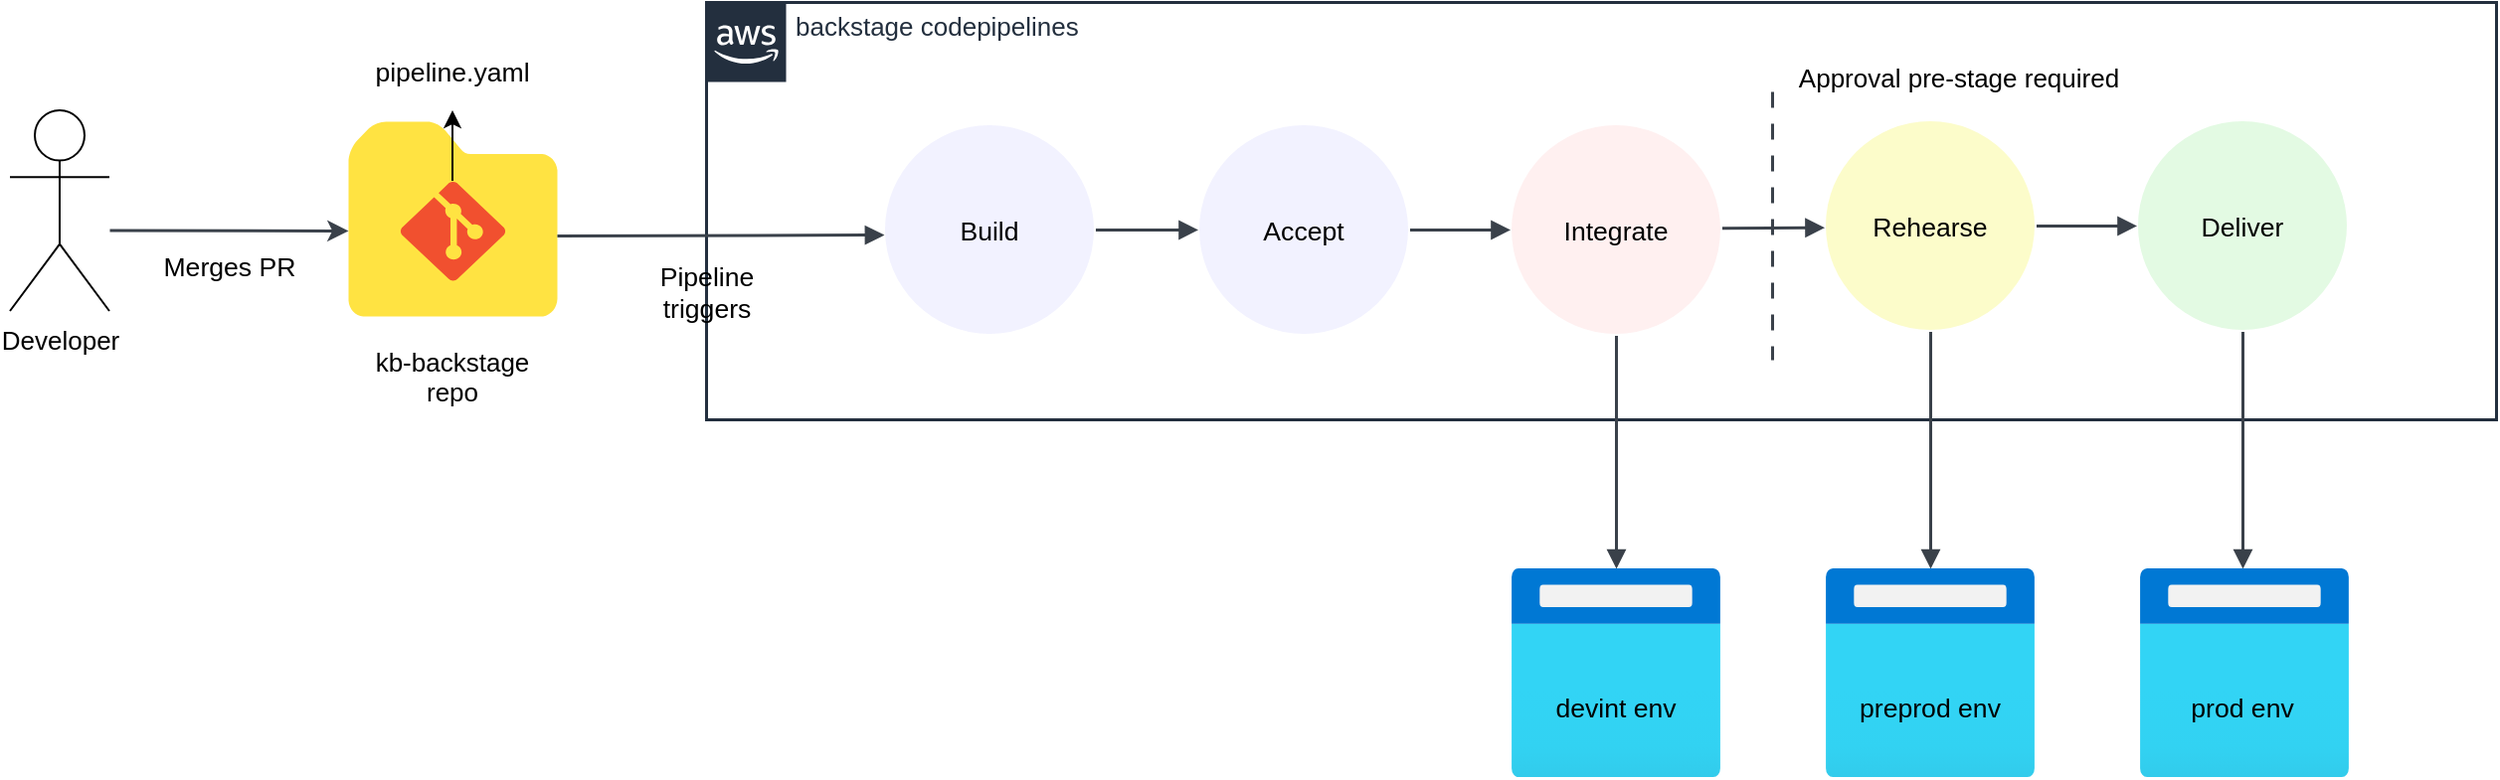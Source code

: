 <mxfile version="24.7.17" pages="4">
  <diagram name="overview" id="BxCjCzhP7VZpUiV5NBM-">
    <mxGraphModel dx="2213" dy="757" grid="1" gridSize="10" guides="1" tooltips="1" connect="1" arrows="1" fold="1" page="1" pageScale="1" pageWidth="827" pageHeight="1169" math="0" shadow="0">
      <root>
        <mxCell id="4_Tt8Uj-1DvCls7QWvkV-0" />
        <mxCell id="4_Tt8Uj-1DvCls7QWvkV-1" parent="4_Tt8Uj-1DvCls7QWvkV-0" />
        <mxCell id="4_Tt8Uj-1DvCls7QWvkV-2" value="backstage codepipelines" style="html=1;overflow=block;blockSpacing=1;whiteSpace=wrap;shape=mxgraph.aws4.group;grIcon=mxgraph.aws4.group_aws_cloud_alt;verticalAlign=top;align=left;grIconSize=40;spacingLeft=45;spacingTop=5;container=1;pointerEvents=0;collapsible=0;recursiveResize=0;fontSize=13;fontColor=#232f3e;spacing=0;strokeColor=#232f3e;strokeOpacity=100;fillOpacity=0;rounded=1;absoluteArcSize=1;arcSize=9;fillColor=#ffffff;strokeWidth=1.5;lucidId=2KGfHWABHawL;" vertex="1" parent="4_Tt8Uj-1DvCls7QWvkV-1">
          <mxGeometry x="-360" y="195" width="900" height="210" as="geometry" />
        </mxCell>
        <mxCell id="4_Tt8Uj-1DvCls7QWvkV-3" value="&lt;br&gt;kb-backstage repo" style="html=1;overflow=block;blockSpacing=1;whiteSpace=wrap;verticalLabelPosition=bottom;verticalAlign=top;shape=mxgraph.mscae.enterprise.folder;fontSize=13;spacing=0;strokeColor=none;strokeOpacity=100;fillOpacity=100;rounded=1;absoluteArcSize=1;arcSize=9;fillColor=#ffe342;strokeWidth=1.5;lucidId=eGGf3EeWSj8d;" vertex="1" parent="4_Tt8Uj-1DvCls7QWvkV-1">
          <mxGeometry x="-540" y="255" width="105" height="98" as="geometry" />
        </mxCell>
        <mxCell id="LflmicZCnvhdT9Z1uWgP-1" style="edgeStyle=orthogonalEdgeStyle;rounded=0;orthogonalLoop=1;jettySize=auto;html=1;exitX=0.5;exitY=0;exitDx=0;exitDy=0;exitPerimeter=0;entryX=0.5;entryY=1;entryDx=0;entryDy=0;" edge="1" parent="4_Tt8Uj-1DvCls7QWvkV-1" source="4_Tt8Uj-1DvCls7QWvkV-4" target="4_Tt8Uj-1DvCls7QWvkV-31">
          <mxGeometry relative="1" as="geometry" />
        </mxCell>
        <mxCell id="4_Tt8Uj-1DvCls7QWvkV-4" value="" style="html=1;overflow=block;blockSpacing=1;whiteSpace=wrap;verticalLabelPosition=bottom;verticalAlign=top;shape=mxgraph.azure.git_repository;fontSize=13;spacing=0;strokeColor=none;strokeOpacity=100;fillOpacity=100;rounded=1;absoluteArcSize=1;arcSize=9;fillColor=#f1502f;strokeWidth=1.5;lucidId=nGGfZwfqaX4J;" vertex="1" parent="4_Tt8Uj-1DvCls7QWvkV-1">
          <mxGeometry x="-514" y="285" width="53" height="50" as="geometry" />
        </mxCell>
        <mxCell id="4_Tt8Uj-1DvCls7QWvkV-5" value="" style="html=1;jettySize=18;whiteSpace=wrap;fontSize=13;strokeColor=#3a414a;strokeOpacity=100;strokeWidth=1.5;rounded=0;startArrow=none;entryX=0;entryY=0.451;entryPerimeter=0;lucidId=VIGfQbbP7d6Y;" edge="1" parent="4_Tt8Uj-1DvCls7QWvkV-1">
          <mxGeometry width="100" height="100" relative="1" as="geometry">
            <Array as="points" />
            <mxPoint x="-660" y="309.76" as="sourcePoint" />
            <mxPoint x="-540" y="309.958" as="targetPoint" />
          </mxGeometry>
        </mxCell>
        <mxCell id="4_Tt8Uj-1DvCls7QWvkV-6" value="Merges PR" style="html=1;overflow=block;blockSpacing=1;whiteSpace=wrap;fontSize=13.3;fontColor=default;spacing=3.8;strokeOpacity=0;fillOpacity=0;rounded=1;absoluteArcSize=1;arcSize=9;fillColor=#000000;strokeWidth=NaN;lucidId=WJGfb9cCsdo3;" vertex="1" parent="4_Tt8Uj-1DvCls7QWvkV-1">
          <mxGeometry x="-645" y="315" width="91" height="26" as="geometry" />
        </mxCell>
        <mxCell id="4_Tt8Uj-1DvCls7QWvkV-7" value="" style="html=1;jettySize=18;whiteSpace=wrap;fontSize=13;strokeColor=#3a414a;strokeOpacity=100;strokeWidth=1.5;rounded=0;startArrow=none;endArrow=block;endFill=1;exitX=1;exitY=0.587;exitPerimeter=0;entryX=-0.005;entryY=0.524;entryPerimeter=0;lucidId=9gIfCkF.RCnO;" edge="1" parent="4_Tt8Uj-1DvCls7QWvkV-1" source="4_Tt8Uj-1DvCls7QWvkV-3" target="4_Tt8Uj-1DvCls7QWvkV-9">
          <mxGeometry width="100" height="100" relative="1" as="geometry">
            <Array as="points" />
          </mxGeometry>
        </mxCell>
        <mxCell id="4_Tt8Uj-1DvCls7QWvkV-8" value="Pipeline triggers" style="html=1;overflow=block;blockSpacing=1;whiteSpace=wrap;fontSize=13.3;fontColor=default;spacing=3.8;strokeOpacity=0;fillOpacity=0;rounded=1;absoluteArcSize=1;arcSize=9;fillColor=#000000;strokeWidth=NaN;lucidId=dhIfSlofuEeG;" vertex="1" parent="4_Tt8Uj-1DvCls7QWvkV-1">
          <mxGeometry x="-405" y="321" width="91" height="40" as="geometry" />
        </mxCell>
        <mxCell id="4_Tt8Uj-1DvCls7QWvkV-9" value="Build" style="html=1;overflow=block;blockSpacing=1;whiteSpace=wrap;fontSize=13.3;fontColor=default;spacing=3.8;strokeColor=#unset;fillOpacity=100;rounded=1;absoluteArcSize=1;arcSize=210;fillColor=#f2f2ff;strokeWidth=NaN;lucidId=.uJfTwntHmlx;" vertex="1" parent="4_Tt8Uj-1DvCls7QWvkV-1">
          <mxGeometry x="-270" y="257" width="105" height="105" as="geometry" />
        </mxCell>
        <mxCell id="4_Tt8Uj-1DvCls7QWvkV-10" value="Accept" style="html=1;overflow=block;blockSpacing=1;whiteSpace=wrap;fontSize=13.3;fontColor=default;spacing=3.8;strokeColor=#unset;fillOpacity=100;rounded=1;absoluteArcSize=1;arcSize=210;fillColor=#f2f2ff;strokeWidth=NaN;lucidId=NvJfhdtLJ-tE;" vertex="1" parent="4_Tt8Uj-1DvCls7QWvkV-1">
          <mxGeometry x="-112" y="257" width="105" height="105" as="geometry" />
        </mxCell>
        <mxCell id="4_Tt8Uj-1DvCls7QWvkV-11" value="Integrate" style="html=1;overflow=block;blockSpacing=1;whiteSpace=wrap;fontSize=13.3;fontColor=default;spacing=3.8;strokeColor=#unset;fillOpacity=100;rounded=1;absoluteArcSize=1;arcSize=210;fillColor=#fff0f0;strokeWidth=NaN;lucidId=SvJfvwZKbWyT;" vertex="1" parent="4_Tt8Uj-1DvCls7QWvkV-1">
          <mxGeometry x="45" y="257" width="105" height="105" as="geometry" />
        </mxCell>
        <mxCell id="4_Tt8Uj-1DvCls7QWvkV-12" value="Deliver" style="html=1;overflow=block;blockSpacing=1;whiteSpace=wrap;fontSize=13.3;fontColor=default;spacing=3.8;strokeColor=#unset;fillOpacity=100;rounded=1;absoluteArcSize=1;arcSize=210;fillColor=#e3fae3;strokeWidth=NaN;lucidId=XvJfLVCvKRkf;" vertex="1" parent="4_Tt8Uj-1DvCls7QWvkV-1">
          <mxGeometry x="360" y="255" width="105" height="105" as="geometry" />
        </mxCell>
        <mxCell id="4_Tt8Uj-1DvCls7QWvkV-13" value="Rehearse" style="html=1;overflow=block;blockSpacing=1;whiteSpace=wrap;fontSize=13.3;fontColor=default;spacing=3.8;strokeColor=#unset;fillOpacity=100;rounded=1;absoluteArcSize=1;arcSize=210;fillColor=#fcfcca;strokeWidth=NaN;lucidId=1vJfNOkxnoZz;" vertex="1" parent="4_Tt8Uj-1DvCls7QWvkV-1">
          <mxGeometry x="203" y="255" width="105" height="105" as="geometry" />
        </mxCell>
        <mxCell id="4_Tt8Uj-1DvCls7QWvkV-14" value="" style="html=1;jettySize=18;whiteSpace=wrap;fontSize=13;strokeColor=#3a414a;strokeOpacity=100;strokeWidth=1.5;rounded=0;startArrow=none;endArrow=block;endFill=1;exitX=1.007;exitY=0.5;exitPerimeter=0;entryX=-0.007;entryY=0.5;entryPerimeter=0;lucidId=7zJfJve8tRrU;" edge="1" parent="4_Tt8Uj-1DvCls7QWvkV-1" source="4_Tt8Uj-1DvCls7QWvkV-9" target="4_Tt8Uj-1DvCls7QWvkV-10">
          <mxGeometry width="100" height="100" relative="1" as="geometry">
            <Array as="points" />
          </mxGeometry>
        </mxCell>
        <mxCell id="4_Tt8Uj-1DvCls7QWvkV-15" value="" style="html=1;jettySize=18;whiteSpace=wrap;fontSize=13;strokeColor=#3a414a;strokeOpacity=100;strokeWidth=1.5;rounded=0;startArrow=none;endArrow=block;endFill=1;exitX=1.007;exitY=0.5;exitPerimeter=0;entryX=-0.007;entryY=0.5;entryPerimeter=0;lucidId=9zJfVqLxqt-A;" edge="1" parent="4_Tt8Uj-1DvCls7QWvkV-1" source="4_Tt8Uj-1DvCls7QWvkV-10" target="4_Tt8Uj-1DvCls7QWvkV-11">
          <mxGeometry width="100" height="100" relative="1" as="geometry">
            <Array as="points" />
          </mxGeometry>
        </mxCell>
        <mxCell id="4_Tt8Uj-1DvCls7QWvkV-16" value="" style="html=1;jettySize=18;whiteSpace=wrap;fontSize=13;strokeColor=#3a414a;strokeOpacity=100;strokeWidth=1.5;rounded=0;startArrow=none;endArrow=block;endFill=1;exitX=1.007;exitY=0.492;exitPerimeter=0;entryX=-0.007;entryY=0.508;entryPerimeter=0;lucidId=-zJf4exI_7D~;" edge="1" parent="4_Tt8Uj-1DvCls7QWvkV-1" source="4_Tt8Uj-1DvCls7QWvkV-11" target="4_Tt8Uj-1DvCls7QWvkV-13">
          <mxGeometry width="100" height="100" relative="1" as="geometry">
            <Array as="points" />
          </mxGeometry>
        </mxCell>
        <mxCell id="4_Tt8Uj-1DvCls7QWvkV-17" value="" style="html=1;jettySize=18;whiteSpace=wrap;fontSize=13;strokeColor=#3a414a;strokeOpacity=100;strokeWidth=1.5;rounded=0;startArrow=none;endArrow=block;endFill=1;exitX=1.007;exitY=0.5;exitPerimeter=0;entryX=-0.007;entryY=0.5;entryPerimeter=0;lucidId=aAJfFo~ju-Pg;" edge="1" parent="4_Tt8Uj-1DvCls7QWvkV-1" source="4_Tt8Uj-1DvCls7QWvkV-13" target="4_Tt8Uj-1DvCls7QWvkV-12">
          <mxGeometry width="100" height="100" relative="1" as="geometry">
            <Array as="points" />
          </mxGeometry>
        </mxCell>
        <mxCell id="4_Tt8Uj-1DvCls7QWvkV-18" value="" style="html=1;jettySize=18;whiteSpace=wrap;fontSize=13;strokeColor=#3a414a;strokeOpacity=100;dashed=1;fixDash=1;dashPattern=8 8;strokeWidth=1.5;rounded=0;startArrow=none;endArrow=none;lucidId=BAJfOothU~6G;" edge="1" parent="4_Tt8Uj-1DvCls7QWvkV-1">
          <mxGeometry width="100" height="100" relative="1" as="geometry">
            <Array as="points" />
            <mxPoint x="176" y="240" as="sourcePoint" />
            <mxPoint x="176" y="375" as="targetPoint" />
          </mxGeometry>
        </mxCell>
        <mxCell id="4_Tt8Uj-1DvCls7QWvkV-19" value="Approval pre-stage required" style="html=1;overflow=block;blockSpacing=1;whiteSpace=wrap;fontSize=13;spacing=0;strokeColor=none;strokeOpacity=100;fillOpacity=100;rounded=1;absoluteArcSize=1;arcSize=9;fillColor=none;strokeWidth=1.5;lucidId=TBJfM~yXNxtn;" vertex="1" parent="4_Tt8Uj-1DvCls7QWvkV-1">
          <mxGeometry x="180" y="210" width="180" height="45" as="geometry" />
        </mxCell>
        <mxCell id="4_Tt8Uj-1DvCls7QWvkV-20" value="" style="html=1;jettySize=18;whiteSpace=wrap;fontSize=13;strokeColor=#3a414a;strokeOpacity=100;strokeWidth=1.5;rounded=0;startArrow=none;endArrow=block;endFill=1;exitX=0.5;exitY=1.007;exitPerimeter=0;entryX=0.5;entryY=0;entryPerimeter=0;lucidId=GEJfsWds1fb.;" edge="1" parent="4_Tt8Uj-1DvCls7QWvkV-1" source="4_Tt8Uj-1DvCls7QWvkV-11">
          <mxGeometry width="100" height="100" relative="1" as="geometry">
            <Array as="points" />
            <mxPoint x="97.5" y="480" as="targetPoint" />
          </mxGeometry>
        </mxCell>
        <mxCell id="4_Tt8Uj-1DvCls7QWvkV-21" value="" style="html=1;jettySize=18;whiteSpace=wrap;fontSize=13;strokeColor=#3a414a;strokeOpacity=100;strokeWidth=1.5;rounded=0;startArrow=none;endArrow=block;endFill=1;exitX=0.5;exitY=1.007;exitPerimeter=0;entryX=0.5;entryY=0;entryPerimeter=0;lucidId=PEJfsBcbeLVV;" edge="1" parent="4_Tt8Uj-1DvCls7QWvkV-1" source="4_Tt8Uj-1DvCls7QWvkV-13">
          <mxGeometry width="100" height="100" relative="1" as="geometry">
            <Array as="points" />
            <mxPoint x="255.5" y="480" as="targetPoint" />
          </mxGeometry>
        </mxCell>
        <mxCell id="4_Tt8Uj-1DvCls7QWvkV-22" value="" style="html=1;jettySize=18;whiteSpace=wrap;fontSize=13;strokeColor=#3a414a;strokeOpacity=100;strokeWidth=1.5;rounded=0;startArrow=none;endArrow=block;endFill=1;exitX=0.5;exitY=1.007;exitPerimeter=0;entryX=0.5;entryY=0;entryPerimeter=0;lucidId=aFJfdpkm5mFi;" edge="1" parent="4_Tt8Uj-1DvCls7QWvkV-1" source="4_Tt8Uj-1DvCls7QWvkV-12">
          <mxGeometry width="100" height="100" relative="1" as="geometry">
            <Array as="points" />
            <mxPoint x="412.5" y="480" as="targetPoint" />
          </mxGeometry>
        </mxCell>
        <mxCell id="4_Tt8Uj-1DvCls7QWvkV-23" value="&lt;font style=&quot;font-size: 13px;&quot;&gt;Developer&lt;/font&gt;" style="shape=umlActor;verticalLabelPosition=bottom;verticalAlign=top;html=1;outlineConnect=0;" vertex="1" parent="4_Tt8Uj-1DvCls7QWvkV-1">
          <mxGeometry x="-710" y="249.5" width="50" height="101" as="geometry" />
        </mxCell>
        <mxCell id="4_Tt8Uj-1DvCls7QWvkV-24" value="" style="image;html=1;points=[];align=center;fontSize=12;image=img/lib/azure2/general/Browser.svg;imageAspect=0;imageBackground=default;" vertex="1" parent="4_Tt8Uj-1DvCls7QWvkV-1">
          <mxGeometry x="45" y="480" width="105" height="105" as="geometry" />
        </mxCell>
        <mxCell id="4_Tt8Uj-1DvCls7QWvkV-25" value="devint env" style="html=1;overflow=block;blockSpacing=1;whiteSpace=wrap;fontSize=13.3;fontColor=default;spacing=3.8;strokeOpacity=0;fillOpacity=0;rounded=1;absoluteArcSize=1;arcSize=9;fillColor=#000000;strokeWidth=NaN;lucidId=lKJfxL3M5LFl;" vertex="1" parent="4_Tt8Uj-1DvCls7QWvkV-1">
          <mxGeometry x="52" y="530" width="91" height="40" as="geometry" />
        </mxCell>
        <mxCell id="4_Tt8Uj-1DvCls7QWvkV-26" value="" style="image;html=1;points=[];align=center;fontSize=12;image=img/lib/azure2/general/Browser.svg;imageAspect=0;" vertex="1" parent="4_Tt8Uj-1DvCls7QWvkV-1">
          <mxGeometry x="203" y="480" width="105" height="105" as="geometry" />
        </mxCell>
        <mxCell id="4_Tt8Uj-1DvCls7QWvkV-27" value="" style="image;html=1;points=[];align=center;fontSize=12;image=img/lib/azure2/general/Browser.svg;imageBackground=none;imageAspect=0;" vertex="1" parent="4_Tt8Uj-1DvCls7QWvkV-1">
          <mxGeometry x="361" y="480" width="105" height="105" as="geometry" />
        </mxCell>
        <mxCell id="4_Tt8Uj-1DvCls7QWvkV-28" value="preprod env" style="html=1;overflow=block;blockSpacing=1;whiteSpace=wrap;fontSize=13.3;fontColor=default;spacing=3.8;strokeOpacity=0;fillOpacity=0;rounded=1;absoluteArcSize=1;arcSize=9;fillColor=#000000;strokeWidth=NaN;lucidId=lKJfxL3M5LFl;" vertex="1" parent="4_Tt8Uj-1DvCls7QWvkV-1">
          <mxGeometry x="210" y="530" width="91" height="40" as="geometry" />
        </mxCell>
        <mxCell id="4_Tt8Uj-1DvCls7QWvkV-29" value="prod env" style="html=1;overflow=block;blockSpacing=1;whiteSpace=wrap;fontSize=13.3;fontColor=default;spacing=3.8;strokeOpacity=0;fillOpacity=0;rounded=1;absoluteArcSize=1;arcSize=9;fillColor=#000000;strokeWidth=NaN;lucidId=lKJfxL3M5LFl;" vertex="1" parent="4_Tt8Uj-1DvCls7QWvkV-1">
          <mxGeometry x="367" y="530" width="91" height="40" as="geometry" />
        </mxCell>
        <mxCell id="4_Tt8Uj-1DvCls7QWvkV-31" value="pipeline.yaml" style="html=1;overflow=block;blockSpacing=1;whiteSpace=wrap;fontSize=13.3;fontColor=default;spacing=3.8;strokeOpacity=0;fillOpacity=0;rounded=1;absoluteArcSize=1;arcSize=9;fillColor=#000000;strokeWidth=NaN;lucidId=dhIfSlofuEeG;" vertex="1" parent="4_Tt8Uj-1DvCls7QWvkV-1">
          <mxGeometry x="-533" y="209.5" width="91" height="40" as="geometry" />
        </mxCell>
      </root>
    </mxGraphModel>
  </diagram>
  <diagram name="yaml" id="SSYVm2WiQuhb8ZKr3yyM">
    <mxGraphModel dx="2213" dy="1926" grid="1" gridSize="10" guides="1" tooltips="1" connect="1" arrows="1" fold="1" page="1" pageScale="1" pageWidth="827" pageHeight="1169" math="0" shadow="0">
      <root>
        <mxCell id="0" />
        <mxCell id="1" parent="0" />
        <mxCell id="5RUO5sEQ4MI7AmCDRxA3-7" value="" style="rounded=0;whiteSpace=wrap;html=1;fillColor=#f7fdf7;strokeWidth=1.5;dashed=1;strokeColor=#bff3bf;" vertex="1" parent="1">
          <mxGeometry x="378.5" y="-10" width="151.5" height="640" as="geometry" />
        </mxCell>
        <mxCell id="5RUO5sEQ4MI7AmCDRxA3-6" value="" style="rounded=0;whiteSpace=wrap;html=1;fillColor=#fefdf6;strokeWidth=1.5;dashed=1;strokeColor=#e7e88c;" vertex="1" parent="1">
          <mxGeometry x="196.5" y="-10" width="170" height="640" as="geometry" />
        </mxCell>
        <mxCell id="5RUO5sEQ4MI7AmCDRxA3-1" value="" style="rounded=0;whiteSpace=wrap;html=1;fillColor=#FFFAFA;strokeWidth=1.5;dashed=1;strokeColor=#ffd1d1;" vertex="1" parent="1">
          <mxGeometry x="10.5" y="-10" width="170" height="640" as="geometry" />
        </mxCell>
        <mxCell id="C3Fxo1g-k5nD2w8LJYXC-37" value="&lt;b&gt;*Base configs that get overwritten*&lt;/b&gt;" style="rounded=0;whiteSpace=wrap;html=1;fillColor=#e5f0ff;strokeWidth=1.5;dashed=1;strokeColor=#6c8ebf;" vertex="1" parent="1">
          <mxGeometry x="-320" y="-10" width="240" height="180" as="geometry" />
        </mxCell>
        <mxCell id="xuQulvYR25hrC4H-Z9gr-1" value="backstage codepipelines" style="html=1;overflow=block;blockSpacing=1;whiteSpace=wrap;shape=mxgraph.aws4.group;grIcon=mxgraph.aws4.group_aws_cloud_alt;verticalAlign=top;align=left;grIconSize=40;spacingLeft=45;spacingTop=5;container=1;pointerEvents=0;collapsible=0;recursiveResize=0;fontSize=13;fontColor=#232f3e;spacing=0;strokeColor=#232f3e;strokeOpacity=100;fillOpacity=0;rounded=1;absoluteArcSize=1;arcSize=9;fillColor=#ffffff;strokeWidth=1.5;lucidId=2KGfHWABHawL;" vertex="1" parent="1">
          <mxGeometry x="-360" y="195" width="910" height="210" as="geometry" />
        </mxCell>
        <mxCell id="xuQulvYR25hrC4H-Z9gr-3" value="kb-backstage repo" style="html=1;overflow=block;blockSpacing=1;whiteSpace=wrap;verticalLabelPosition=bottom;verticalAlign=top;shape=mxgraph.mscae.enterprise.folder;fontSize=13;spacing=0;strokeColor=none;strokeOpacity=100;fillOpacity=100;rounded=1;absoluteArcSize=1;arcSize=9;fillColor=#ffe342;strokeWidth=1.5;lucidId=eGGf3EeWSj8d;" vertex="1" parent="1">
          <mxGeometry x="-540" y="255" width="105" height="98" as="geometry" />
        </mxCell>
        <mxCell id="xuQulvYR25hrC4H-Z9gr-4" value="" style="html=1;overflow=block;blockSpacing=1;whiteSpace=wrap;verticalLabelPosition=bottom;verticalAlign=top;shape=mxgraph.azure.git_repository;fontSize=13;spacing=0;strokeColor=none;strokeOpacity=100;fillOpacity=100;rounded=1;absoluteArcSize=1;arcSize=9;fillColor=#f1502f;strokeWidth=1.5;lucidId=nGGfZwfqaX4J;" vertex="1" parent="1">
          <mxGeometry x="-514" y="285" width="53" height="50" as="geometry" />
        </mxCell>
        <mxCell id="xuQulvYR25hrC4H-Z9gr-5" value="" style="html=1;jettySize=18;whiteSpace=wrap;fontSize=13;strokeColor=#3a414a;strokeOpacity=100;strokeWidth=1.5;rounded=0;startArrow=none;entryX=0;entryY=0.451;entryPerimeter=0;lucidId=VIGfQbbP7d6Y;" edge="1" parent="1">
          <mxGeometry width="100" height="100" relative="1" as="geometry">
            <Array as="points" />
            <mxPoint x="-660" y="309.76" as="sourcePoint" />
            <mxPoint x="-540" y="309.958" as="targetPoint" />
          </mxGeometry>
        </mxCell>
        <mxCell id="xuQulvYR25hrC4H-Z9gr-6" value="Merges PR" style="html=1;overflow=block;blockSpacing=1;whiteSpace=wrap;fontSize=13.3;fontColor=default;spacing=3.8;strokeOpacity=0;fillOpacity=0;rounded=1;absoluteArcSize=1;arcSize=9;fillColor=#000000;strokeWidth=NaN;lucidId=WJGfb9cCsdo3;" vertex="1" parent="1">
          <mxGeometry x="-645" y="315" width="91" height="26" as="geometry" />
        </mxCell>
        <mxCell id="xuQulvYR25hrC4H-Z9gr-7" value="" style="html=1;jettySize=18;whiteSpace=wrap;fontSize=13;strokeColor=#3a414a;strokeOpacity=100;strokeWidth=1.5;rounded=0;startArrow=none;endArrow=block;endFill=1;exitX=1;exitY=0.587;exitPerimeter=0;entryX=-0.005;entryY=0.524;entryPerimeter=0;lucidId=9gIfCkF.RCnO;" edge="1" parent="1" source="xuQulvYR25hrC4H-Z9gr-3" target="xuQulvYR25hrC4H-Z9gr-9">
          <mxGeometry width="100" height="100" relative="1" as="geometry">
            <Array as="points" />
          </mxGeometry>
        </mxCell>
        <mxCell id="xuQulvYR25hrC4H-Z9gr-8" value="Pipeline triggers" style="html=1;overflow=block;blockSpacing=1;whiteSpace=wrap;fontSize=13.3;fontColor=default;spacing=3.8;strokeOpacity=0;fillOpacity=0;rounded=1;absoluteArcSize=1;arcSize=9;fillColor=#000000;strokeWidth=NaN;lucidId=dhIfSlofuEeG;" vertex="1" parent="1">
          <mxGeometry x="-405" y="321" width="91" height="40" as="geometry" />
        </mxCell>
        <mxCell id="xuQulvYR25hrC4H-Z9gr-9" value="Build" style="html=1;overflow=block;blockSpacing=1;whiteSpace=wrap;fontSize=13.3;fontColor=default;spacing=3.8;strokeColor=#unset;fillOpacity=100;rounded=1;absoluteArcSize=1;arcSize=210;fillColor=#f2f2ff;strokeWidth=NaN;lucidId=.uJfTwntHmlx;" vertex="1" parent="1">
          <mxGeometry x="-270" y="257" width="105" height="105" as="geometry" />
        </mxCell>
        <mxCell id="xuQulvYR25hrC4H-Z9gr-10" value="Accept" style="html=1;overflow=block;blockSpacing=1;whiteSpace=wrap;fontSize=13.3;fontColor=default;spacing=3.8;strokeColor=#unset;fillOpacity=100;rounded=1;absoluteArcSize=1;arcSize=210;fillColor=#f2f2ff;strokeWidth=NaN;lucidId=NvJfhdtLJ-tE;" vertex="1" parent="1">
          <mxGeometry x="-112" y="257" width="105" height="105" as="geometry" />
        </mxCell>
        <mxCell id="xuQulvYR25hrC4H-Z9gr-11" value="Integrate" style="html=1;overflow=block;blockSpacing=1;whiteSpace=wrap;fontSize=13.3;fontColor=default;spacing=3.8;strokeColor=#unset;fillOpacity=100;rounded=1;absoluteArcSize=1;arcSize=210;fillColor=#fff0f0;strokeWidth=NaN;lucidId=SvJfvwZKbWyT;" vertex="1" parent="1">
          <mxGeometry x="45" y="257" width="105" height="105" as="geometry" />
        </mxCell>
        <mxCell id="xuQulvYR25hrC4H-Z9gr-12" value="Deliver" style="html=1;overflow=block;blockSpacing=1;whiteSpace=wrap;fontSize=13.3;fontColor=default;spacing=3.8;strokeColor=#unset;fillOpacity=100;rounded=1;absoluteArcSize=1;arcSize=210;fillColor=#e3fae3;strokeWidth=NaN;lucidId=XvJfLVCvKRkf;" vertex="1" parent="1">
          <mxGeometry x="401" y="255" width="105" height="105" as="geometry" />
        </mxCell>
        <mxCell id="xuQulvYR25hrC4H-Z9gr-13" value="Rehearse" style="html=1;overflow=block;blockSpacing=1;whiteSpace=wrap;fontSize=13.3;fontColor=default;spacing=3.8;strokeColor=#unset;fillOpacity=100;rounded=1;absoluteArcSize=1;arcSize=210;fillColor=#fcfcca;strokeWidth=NaN;lucidId=1vJfNOkxnoZz;" vertex="1" parent="1">
          <mxGeometry x="229" y="255" width="105" height="105" as="geometry" />
        </mxCell>
        <mxCell id="xuQulvYR25hrC4H-Z9gr-14" value="" style="html=1;jettySize=18;whiteSpace=wrap;fontSize=13;strokeColor=#3a414a;strokeOpacity=100;strokeWidth=1.5;rounded=0;startArrow=none;endArrow=block;endFill=1;exitX=1.007;exitY=0.5;exitPerimeter=0;entryX=-0.007;entryY=0.5;entryPerimeter=0;lucidId=7zJfJve8tRrU;" edge="1" parent="1" source="xuQulvYR25hrC4H-Z9gr-9" target="xuQulvYR25hrC4H-Z9gr-10">
          <mxGeometry width="100" height="100" relative="1" as="geometry">
            <Array as="points" />
          </mxGeometry>
        </mxCell>
        <mxCell id="xuQulvYR25hrC4H-Z9gr-15" value="" style="html=1;jettySize=18;whiteSpace=wrap;fontSize=13;strokeColor=#3a414a;strokeOpacity=100;strokeWidth=1.5;rounded=0;startArrow=none;endArrow=block;endFill=1;exitX=1.007;exitY=0.5;exitPerimeter=0;entryX=-0.007;entryY=0.5;entryPerimeter=0;lucidId=9zJfVqLxqt-A;" edge="1" parent="1" source="xuQulvYR25hrC4H-Z9gr-10" target="xuQulvYR25hrC4H-Z9gr-11">
          <mxGeometry width="100" height="100" relative="1" as="geometry">
            <Array as="points" />
          </mxGeometry>
        </mxCell>
        <mxCell id="xuQulvYR25hrC4H-Z9gr-16" value="" style="html=1;jettySize=18;whiteSpace=wrap;fontSize=13;strokeColor=#3a414a;strokeOpacity=100;strokeWidth=1.5;rounded=0;startArrow=none;endArrow=block;endFill=1;exitX=1.007;exitY=0.492;exitPerimeter=0;entryX=-0.007;entryY=0.508;entryPerimeter=0;lucidId=-zJf4exI_7D~;" edge="1" parent="1" source="xuQulvYR25hrC4H-Z9gr-11" target="xuQulvYR25hrC4H-Z9gr-13">
          <mxGeometry width="100" height="100" relative="1" as="geometry">
            <Array as="points" />
          </mxGeometry>
        </mxCell>
        <mxCell id="xuQulvYR25hrC4H-Z9gr-17" value="" style="html=1;jettySize=18;whiteSpace=wrap;fontSize=13;strokeColor=#3a414a;strokeOpacity=100;strokeWidth=1.5;rounded=0;startArrow=none;endArrow=block;endFill=1;exitX=1.007;exitY=0.5;exitPerimeter=0;entryX=-0.007;entryY=0.5;entryPerimeter=0;lucidId=aAJfFo~ju-Pg;" edge="1" parent="1" source="xuQulvYR25hrC4H-Z9gr-13" target="xuQulvYR25hrC4H-Z9gr-12">
          <mxGeometry width="100" height="100" relative="1" as="geometry">
            <Array as="points" />
          </mxGeometry>
        </mxCell>
        <mxCell id="xuQulvYR25hrC4H-Z9gr-21" value="" style="html=1;jettySize=18;whiteSpace=wrap;fontSize=13;strokeColor=#3a414a;strokeOpacity=100;strokeWidth=1.5;rounded=0;startArrow=none;endArrow=block;endFill=1;exitX=0.5;exitY=1.007;exitPerimeter=0;entryX=0.5;entryY=0;entryPerimeter=0;lucidId=GEJfsWds1fb.;" edge="1" parent="1" source="xuQulvYR25hrC4H-Z9gr-11">
          <mxGeometry width="100" height="100" relative="1" as="geometry">
            <Array as="points" />
            <mxPoint x="97.5" y="480" as="targetPoint" />
          </mxGeometry>
        </mxCell>
        <mxCell id="xuQulvYR25hrC4H-Z9gr-26" value="&lt;font style=&quot;font-size: 13px;&quot;&gt;Developer&lt;/font&gt;" style="shape=umlActor;verticalLabelPosition=bottom;verticalAlign=top;html=1;outlineConnect=0;" vertex="1" parent="1">
          <mxGeometry x="-710" y="249.5" width="50" height="101" as="geometry" />
        </mxCell>
        <mxCell id="8JNoZtAahuG3hHtuwCtm-1" value="" style="image;html=1;points=[];align=center;fontSize=12;image=img/lib/azure2/general/Browser.svg;imageAspect=0;imageBackground=default;" vertex="1" parent="1">
          <mxGeometry x="45" y="480" width="105" height="105" as="geometry" />
        </mxCell>
        <mxCell id="8JNoZtAahuG3hHtuwCtm-2" value="devint env" style="html=1;overflow=block;blockSpacing=1;whiteSpace=wrap;fontSize=13.3;fontColor=default;spacing=3.8;strokeOpacity=0;fillOpacity=0;rounded=1;absoluteArcSize=1;arcSize=9;fillColor=#000000;strokeWidth=NaN;lucidId=lKJfxL3M5LFl;" vertex="1" parent="1">
          <mxGeometry x="52" y="530" width="91" height="40" as="geometry" />
        </mxCell>
        <mxCell id="8JNoZtAahuG3hHtuwCtm-3" value="" style="image;html=1;points=[];align=center;fontSize=12;image=img/lib/azure2/general/Browser.svg;imageAspect=0;" vertex="1" parent="1">
          <mxGeometry x="229" y="480" width="105" height="105" as="geometry" />
        </mxCell>
        <mxCell id="8JNoZtAahuG3hHtuwCtm-4" value="" style="image;html=1;points=[];align=center;fontSize=12;image=img/lib/azure2/general/Browser.svg;imageBackground=none;imageAspect=0;" vertex="1" parent="1">
          <mxGeometry x="402" y="480" width="105" height="105" as="geometry" />
        </mxCell>
        <mxCell id="8JNoZtAahuG3hHtuwCtm-5" value="preprod env" style="html=1;overflow=block;blockSpacing=1;whiteSpace=wrap;fontSize=13.3;fontColor=default;spacing=3.8;strokeOpacity=0;fillOpacity=0;rounded=1;absoluteArcSize=1;arcSize=9;fillColor=#000000;strokeWidth=NaN;lucidId=lKJfxL3M5LFl;" vertex="1" parent="1">
          <mxGeometry x="236" y="530" width="91" height="40" as="geometry" />
        </mxCell>
        <mxCell id="8JNoZtAahuG3hHtuwCtm-6" value="prod env" style="html=1;overflow=block;blockSpacing=1;whiteSpace=wrap;fontSize=13.3;fontColor=default;spacing=3.8;strokeOpacity=0;fillOpacity=0;rounded=1;absoluteArcSize=1;arcSize=9;fillColor=#000000;strokeWidth=NaN;lucidId=lKJfxL3M5LFl;" vertex="1" parent="1">
          <mxGeometry x="408" y="530" width="91" height="40" as="geometry" />
        </mxCell>
        <mxCell id="C3Fxo1g-k5nD2w8LJYXC-21" style="edgeStyle=orthogonalEdgeStyle;rounded=0;orthogonalLoop=1;jettySize=auto;html=1;exitX=0.5;exitY=0;exitDx=0;exitDy=0;entryX=0.5;entryY=1;entryDx=0;entryDy=0;strokeWidth=1.5;" edge="1" parent="1" source="Fe2fm2wCXkBRhvh8TN1B-1" target="Fe2fm2wCXkBRhvh8TN1B-2">
          <mxGeometry relative="1" as="geometry" />
        </mxCell>
        <mxCell id="Fe2fm2wCXkBRhvh8TN1B-1" value="pipeline.yaml" style="html=1;overflow=block;blockSpacing=1;whiteSpace=wrap;fontSize=13.3;fontColor=default;spacing=3.8;strokeOpacity=0;fillOpacity=0;rounded=1;absoluteArcSize=1;arcSize=9;fillColor=#000000;strokeWidth=NaN;lucidId=dhIfSlofuEeG;" vertex="1" parent="1">
          <mxGeometry x="-533" y="200" width="91" height="40" as="geometry" />
        </mxCell>
        <mxCell id="C3Fxo1g-k5nD2w8LJYXC-20" style="edgeStyle=orthogonalEdgeStyle;rounded=0;orthogonalLoop=1;jettySize=auto;html=1;exitX=0.5;exitY=0;exitDx=0;exitDy=0;entryX=0;entryY=0.5;entryDx=0;entryDy=0;strokeWidth=1.5;" edge="1" parent="1" source="Fe2fm2wCXkBRhvh8TN1B-2" target="C3Fxo1g-k5nD2w8LJYXC-1">
          <mxGeometry relative="1" as="geometry" />
        </mxCell>
        <mxCell id="C3Fxo1g-k5nD2w8LJYXC-26" style="edgeStyle=orthogonalEdgeStyle;rounded=0;orthogonalLoop=1;jettySize=auto;html=1;exitX=1;exitY=0.5;exitDx=0;exitDy=0;entryX=0;entryY=0.5;entryDx=0;entryDy=0;strokeColor=default;strokeWidth=1.5;" edge="1" parent="1" source="Fe2fm2wCXkBRhvh8TN1B-2" target="C3Fxo1g-k5nD2w8LJYXC-22">
          <mxGeometry relative="1" as="geometry" />
        </mxCell>
        <mxCell id="Fe2fm2wCXkBRhvh8TN1B-2" value="scripts/" style="html=1;overflow=block;blockSpacing=1;whiteSpace=wrap;fontSize=13.3;fontColor=default;spacing=3.8;strokeOpacity=0;fillOpacity=0;rounded=1;absoluteArcSize=1;arcSize=9;fillColor=#000000;strokeWidth=NaN;lucidId=dhIfSlofuEeG;" vertex="1" parent="1">
          <mxGeometry x="-523" y="120" width="71" height="40" as="geometry" />
        </mxCell>
        <mxCell id="C3Fxo1g-k5nD2w8LJYXC-31" style="edgeStyle=orthogonalEdgeStyle;rounded=0;orthogonalLoop=1;jettySize=auto;html=1;exitX=0.5;exitY=1;exitDx=0;exitDy=0;" edge="1" parent="1" source="Fe2fm2wCXkBRhvh8TN1B-7" target="C3Fxo1g-k5nD2w8LJYXC-25">
          <mxGeometry relative="1" as="geometry" />
        </mxCell>
        <mxCell id="Fe2fm2wCXkBRhvh8TN1B-7" value="config/overlays/deliver" style="html=1;overflow=block;blockSpacing=1;whiteSpace=wrap;fontSize=13.3;fontColor=default;spacing=3.8;strokeOpacity=0;fillOpacity=0;rounded=1;absoluteArcSize=1;arcSize=9;fillColor=#000000;strokeWidth=NaN;lucidId=dhIfSlofuEeG;" vertex="1" parent="1">
          <mxGeometry x="378.5" y="50" width="150" height="40" as="geometry" />
        </mxCell>
        <mxCell id="C3Fxo1g-k5nD2w8LJYXC-8" style="edgeStyle=orthogonalEdgeStyle;rounded=0;orthogonalLoop=1;jettySize=auto;html=1;exitX=1;exitY=0.5;exitDx=0;exitDy=0;entryX=0.5;entryY=0;entryDx=0;entryDy=0;strokeWidth=1.5;" edge="1" parent="1" source="C3Fxo1g-k5nD2w8LJYXC-1" target="C3Fxo1g-k5nD2w8LJYXC-5">
          <mxGeometry relative="1" as="geometry" />
        </mxCell>
        <mxCell id="C3Fxo1g-k5nD2w8LJYXC-9" style="edgeStyle=orthogonalEdgeStyle;rounded=0;orthogonalLoop=1;jettySize=auto;html=1;exitX=1;exitY=0.5;exitDx=0;exitDy=0;entryX=0.5;entryY=0;entryDx=0;entryDy=0;strokeWidth=1.5;" edge="1" parent="1" source="C3Fxo1g-k5nD2w8LJYXC-1" target="C3Fxo1g-k5nD2w8LJYXC-4">
          <mxGeometry relative="1" as="geometry" />
        </mxCell>
        <mxCell id="C3Fxo1g-k5nD2w8LJYXC-1" value="config/base" style="html=1;overflow=block;blockSpacing=1;whiteSpace=wrap;fontSize=13.3;fontColor=default;spacing=3.8;strokeOpacity=0;fillOpacity=0;rounded=1;absoluteArcSize=1;arcSize=9;fillColor=#000000;strokeWidth=NaN;lucidId=dhIfSlofuEeG;" vertex="1" parent="1">
          <mxGeometry x="-250" width="110" height="40" as="geometry" />
        </mxCell>
        <mxCell id="C3Fxo1g-k5nD2w8LJYXC-30" style="edgeStyle=orthogonalEdgeStyle;rounded=0;orthogonalLoop=1;jettySize=auto;html=1;exitX=0.5;exitY=1;exitDx=0;exitDy=0;entryX=0.5;entryY=0;entryDx=0;entryDy=0;" edge="1" parent="1" source="C3Fxo1g-k5nD2w8LJYXC-4" target="C3Fxo1g-k5nD2w8LJYXC-23">
          <mxGeometry relative="1" as="geometry" />
        </mxCell>
        <mxCell id="C3Fxo1g-k5nD2w8LJYXC-4" value="config/overlays/rehearse" style="html=1;overflow=block;blockSpacing=1;whiteSpace=wrap;fontSize=13.3;fontColor=default;spacing=3.8;strokeOpacity=0;fillOpacity=0;rounded=1;absoluteArcSize=1;arcSize=9;fillColor=#000000;strokeWidth=NaN;lucidId=dhIfSlofuEeG;" vertex="1" parent="1">
          <mxGeometry x="206.5" y="50" width="150" height="40" as="geometry" />
        </mxCell>
        <mxCell id="C3Fxo1g-k5nD2w8LJYXC-29" style="edgeStyle=orthogonalEdgeStyle;rounded=0;orthogonalLoop=1;jettySize=auto;html=1;exitX=0.5;exitY=1;exitDx=0;exitDy=0;entryX=0.5;entryY=0;entryDx=0;entryDy=0;" edge="1" parent="1" source="C3Fxo1g-k5nD2w8LJYXC-5" target="C3Fxo1g-k5nD2w8LJYXC-12">
          <mxGeometry relative="1" as="geometry" />
        </mxCell>
        <mxCell id="C3Fxo1g-k5nD2w8LJYXC-5" value="config/overlays/integrate" style="html=1;overflow=block;blockSpacing=1;whiteSpace=wrap;fontSize=13.3;fontColor=default;spacing=3.8;strokeOpacity=0;fillOpacity=0;rounded=1;absoluteArcSize=1;arcSize=9;fillColor=#000000;strokeWidth=NaN;lucidId=dhIfSlofuEeG;" vertex="1" parent="1">
          <mxGeometry x="22.5" y="50" width="150" height="40" as="geometry" />
        </mxCell>
        <mxCell id="C3Fxo1g-k5nD2w8LJYXC-32" style="edgeStyle=orthogonalEdgeStyle;rounded=0;orthogonalLoop=1;jettySize=auto;html=1;exitX=0.5;exitY=1;exitDx=0;exitDy=0;entryX=0.5;entryY=0;entryDx=0;entryDy=0;strokeWidth=1.5;" edge="1" parent="1" source="C3Fxo1g-k5nD2w8LJYXC-12" target="xuQulvYR25hrC4H-Z9gr-11">
          <mxGeometry relative="1" as="geometry" />
        </mxCell>
        <mxCell id="C3Fxo1g-k5nD2w8LJYXC-12" value="backstage-app/app-config.integrate.yaml" style="html=1;overflow=block;blockSpacing=1;whiteSpace=wrap;fontSize=13.3;fontColor=default;spacing=3.8;strokeOpacity=0;fillOpacity=0;rounded=1;absoluteArcSize=1;arcSize=9;fillColor=#000000;strokeWidth=NaN;lucidId=dhIfSlofuEeG;" vertex="1" parent="1">
          <mxGeometry x="12.5" y="120" width="170" height="40" as="geometry" />
        </mxCell>
        <mxCell id="C3Fxo1g-k5nD2w8LJYXC-27" style="edgeStyle=orthogonalEdgeStyle;rounded=0;orthogonalLoop=1;jettySize=auto;html=1;exitX=1;exitY=0.5;exitDx=0;exitDy=0;strokeWidth=1.5;" edge="1" parent="1" source="C3Fxo1g-k5nD2w8LJYXC-22" target="C3Fxo1g-k5nD2w8LJYXC-12">
          <mxGeometry relative="1" as="geometry" />
        </mxCell>
        <mxCell id="C3Fxo1g-k5nD2w8LJYXC-22" value="backstage-app/app-config.yaml" style="html=1;overflow=block;blockSpacing=1;whiteSpace=wrap;fontSize=13.3;fontColor=default;spacing=3.8;strokeOpacity=0;fillOpacity=0;rounded=1;absoluteArcSize=1;arcSize=9;fillColor=#000000;strokeWidth=NaN;lucidId=dhIfSlofuEeG;" vertex="1" parent="1">
          <mxGeometry x="-300" y="120" width="210" height="40" as="geometry" />
        </mxCell>
        <mxCell id="C3Fxo1g-k5nD2w8LJYXC-33" style="edgeStyle=orthogonalEdgeStyle;rounded=0;orthogonalLoop=1;jettySize=auto;html=1;exitX=0.5;exitY=1;exitDx=0;exitDy=0;entryX=0.5;entryY=0;entryDx=0;entryDy=0;strokeWidth=1.5;" edge="1" parent="1" source="C3Fxo1g-k5nD2w8LJYXC-23" target="xuQulvYR25hrC4H-Z9gr-13">
          <mxGeometry relative="1" as="geometry" />
        </mxCell>
        <mxCell id="C3Fxo1g-k5nD2w8LJYXC-23" value="backstage-app/app-config.rehearse.yaml" style="html=1;overflow=block;blockSpacing=1;whiteSpace=wrap;fontSize=13.3;fontColor=default;spacing=3.8;strokeOpacity=0;fillOpacity=0;rounded=1;absoluteArcSize=1;arcSize=9;fillColor=#000000;strokeWidth=NaN;lucidId=dhIfSlofuEeG;" vertex="1" parent="1">
          <mxGeometry x="201.75" y="120" width="159.5" height="40" as="geometry" />
        </mxCell>
        <mxCell id="C3Fxo1g-k5nD2w8LJYXC-34" style="edgeStyle=orthogonalEdgeStyle;rounded=0;orthogonalLoop=1;jettySize=auto;html=1;exitX=0.5;exitY=1;exitDx=0;exitDy=0;entryX=0.5;entryY=0;entryDx=0;entryDy=0;strokeWidth=1.5;" edge="1" parent="1" source="C3Fxo1g-k5nD2w8LJYXC-25" target="xuQulvYR25hrC4H-Z9gr-12">
          <mxGeometry relative="1" as="geometry" />
        </mxCell>
        <mxCell id="C3Fxo1g-k5nD2w8LJYXC-25" value="backstage-app/app-config.deliver.yaml" style="html=1;overflow=block;blockSpacing=1;whiteSpace=wrap;fontSize=13.3;fontColor=default;spacing=3.8;strokeOpacity=0;fillOpacity=0;rounded=1;absoluteArcSize=1;arcSize=9;fillColor=#000000;strokeWidth=NaN;lucidId=dhIfSlofuEeG;" vertex="1" parent="1">
          <mxGeometry x="378.5" y="120" width="150" height="40" as="geometry" />
        </mxCell>
        <mxCell id="5RUO5sEQ4MI7AmCDRxA3-3" style="edgeStyle=orthogonalEdgeStyle;rounded=0;orthogonalLoop=1;jettySize=auto;html=1;exitX=1;exitY=0.5;exitDx=0;exitDy=0;entryX=0.51;entryY=0.2;entryDx=0;entryDy=0;entryPerimeter=0;strokeWidth=1.5;" edge="1" parent="1" source="C3Fxo1g-k5nD2w8LJYXC-1" target="Fe2fm2wCXkBRhvh8TN1B-7">
          <mxGeometry relative="1" as="geometry" />
        </mxCell>
        <mxCell id="5RUO5sEQ4MI7AmCDRxA3-4" style="edgeStyle=orthogonalEdgeStyle;rounded=0;orthogonalLoop=1;jettySize=auto;html=1;exitX=0.5;exitY=1;exitDx=0;exitDy=0;entryX=0.493;entryY=0;entryDx=0;entryDy=0;entryPerimeter=0;" edge="1" parent="1" source="xuQulvYR25hrC4H-Z9gr-12" target="8JNoZtAahuG3hHtuwCtm-4">
          <mxGeometry relative="1" as="geometry" />
        </mxCell>
        <mxCell id="5RUO5sEQ4MI7AmCDRxA3-5" style="edgeStyle=orthogonalEdgeStyle;rounded=0;orthogonalLoop=1;jettySize=auto;html=1;exitX=0.5;exitY=1;exitDx=0;exitDy=0;entryX=0.496;entryY=0.019;entryDx=0;entryDy=0;entryPerimeter=0;" edge="1" parent="1" source="xuQulvYR25hrC4H-Z9gr-13" target="8JNoZtAahuG3hHtuwCtm-3">
          <mxGeometry relative="1" as="geometry" />
        </mxCell>
      </root>
    </mxGraphModel>
  </diagram>
  <diagram id="osRJwk-kiwQq_BtdES-d" name="sso">
    <mxGraphModel dx="2213" dy="757" grid="1" gridSize="10" guides="1" tooltips="1" connect="1" arrows="1" fold="1" page="1" pageScale="1" pageWidth="827" pageHeight="1169" math="0" shadow="0">
      <root>
        <mxCell id="0" />
        <mxCell id="1" parent="0" />
        <mxCell id="XJBRIZRT2XigdLl8cS_4-13" value="" style="image;html=1;points=[];align=center;fontSize=12;image=img/lib/azure2/general/Browser.svg;imageAspect=0;imageBackground=default;" vertex="1" parent="1">
          <mxGeometry x="44" y="550" width="105" height="105" as="geometry" />
        </mxCell>
        <mxCell id="My5Ryi4aHc7ULcgKvjm2-1" value="" style="html=1;jettySize=18;whiteSpace=wrap;fontSize=13;strokeColor=#3a414a;strokeOpacity=100;strokeWidth=1.5;rounded=0;startArrow=none;endArrow=none;exitX=0;exitY=0.5;exitPerimeter=0;entryX=0;entryY=0.489;entryPerimeter=0;lucidId=LPJf-4CwwcwN;" edge="1" parent="1" source="XJBRIZRT2XigdLl8cS_4-7">
          <mxGeometry width="100" height="100" relative="1" as="geometry">
            <Array as="points" />
            <mxPoint x="360" y="467.62" as="sourcePoint" />
            <mxPoint x="203" y="467.465" as="targetPoint" />
          </mxGeometry>
        </mxCell>
        <mxCell id="My5Ryi4aHc7ULcgKvjm2-2" value="" style="html=1;jettySize=18;whiteSpace=wrap;fontSize=13;strokeColor=#3a414a;strokeOpacity=100;strokeWidth=1.5;rounded=0;startArrow=none;endArrow=none;exitX=0;exitY=0.5;exitPerimeter=0;entryX=0;entryY=0.511;entryPerimeter=0;lucidId=uPJf-BlLgCT2;" edge="1" parent="1" source="XJBRIZRT2XigdLl8cS_4-5">
          <mxGeometry width="100" height="100" relative="1" as="geometry">
            <Array as="points" />
            <mxPoint x="45" y="468.775" as="targetPoint" />
          </mxGeometry>
        </mxCell>
        <mxCell id="My5Ryi4aHc7ULcgKvjm2-3" value="backstage codepipelines" style="html=1;overflow=block;blockSpacing=1;whiteSpace=wrap;shape=mxgraph.aws4.group;grIcon=mxgraph.aws4.group_aws_cloud_alt;verticalAlign=top;align=left;grIconSize=40;spacingLeft=45;spacingTop=5;container=1;pointerEvents=0;collapsible=0;recursiveResize=0;fontSize=13;fontColor=#232f3e;spacing=0;strokeColor=#232f3e;strokeOpacity=100;fillOpacity=0;rounded=1;absoluteArcSize=1;arcSize=9;fillColor=#ffffff;strokeWidth=1.5;lucidId=lKJfGvC.oP6R;" vertex="1" parent="1">
          <mxGeometry x="-360" y="195" width="900" height="210" as="geometry" />
        </mxCell>
        <mxCell id="My5Ryi4aHc7ULcgKvjm2-5" value="kb-backstage repo" style="html=1;overflow=block;blockSpacing=1;whiteSpace=wrap;verticalLabelPosition=bottom;verticalAlign=top;shape=mxgraph.mscae.enterprise.folder;fontSize=13;spacing=0;strokeColor=none;strokeOpacity=100;fillOpacity=100;rounded=1;absoluteArcSize=1;arcSize=9;fillColor=#ffe342;strokeWidth=1.5;lucidId=lKJfGsbatR1S;" vertex="1" parent="1">
          <mxGeometry x="-540" y="255" width="105" height="98" as="geometry" />
        </mxCell>
        <mxCell id="My5Ryi4aHc7ULcgKvjm2-6" value="" style="html=1;overflow=block;blockSpacing=1;whiteSpace=wrap;verticalLabelPosition=bottom;verticalAlign=top;shape=mxgraph.azure.git_repository;fontSize=13;spacing=0;strokeColor=none;strokeOpacity=100;fillOpacity=100;rounded=1;absoluteArcSize=1;arcSize=9;fillColor=#f1502f;strokeWidth=1.5;lucidId=lKJfZha99E4W;" vertex="1" parent="1">
          <mxGeometry x="-514" y="285" width="53" height="50" as="geometry" />
        </mxCell>
        <mxCell id="My5Ryi4aHc7ULcgKvjm2-7" value="" style="html=1;jettySize=18;whiteSpace=wrap;fontSize=13;strokeColor=#3a414a;strokeOpacity=100;strokeWidth=1.5;rounded=0;startArrow=none;entryX=0;entryY=0.451;entryPerimeter=0;lucidId=lKJf.qk_eYrF;" edge="1" parent="1">
          <mxGeometry width="100" height="100" relative="1" as="geometry">
            <Array as="points" />
            <mxPoint x="-660" y="315" as="sourcePoint" />
            <mxPoint x="-540" y="315.198" as="targetPoint" />
          </mxGeometry>
        </mxCell>
        <mxCell id="My5Ryi4aHc7ULcgKvjm2-8" value="Merges PR" style="html=1;overflow=block;blockSpacing=1;whiteSpace=wrap;fontSize=13.3;fontColor=default;spacing=3.8;strokeOpacity=0;fillOpacity=0;rounded=1;absoluteArcSize=1;arcSize=9;fillColor=#000000;strokeWidth=NaN;lucidId=lKJflPtG8lw7;" vertex="1" parent="1">
          <mxGeometry x="-645" y="315" width="91" height="26" as="geometry" />
        </mxCell>
        <mxCell id="My5Ryi4aHc7ULcgKvjm2-9" value="" style="html=1;jettySize=18;whiteSpace=wrap;fontSize=13;strokeColor=#3a414a;strokeOpacity=100;strokeWidth=1.5;rounded=0;startArrow=none;endArrow=block;endFill=1;exitX=1;exitY=0.587;exitPerimeter=0;entryX=-0.005;entryY=0.524;entryPerimeter=0;lucidId=lKJfg2PXOUK~;" edge="1" parent="1" source="My5Ryi4aHc7ULcgKvjm2-5" target="My5Ryi4aHc7ULcgKvjm2-11">
          <mxGeometry width="100" height="100" relative="1" as="geometry">
            <Array as="points" />
          </mxGeometry>
        </mxCell>
        <mxCell id="My5Ryi4aHc7ULcgKvjm2-10" value="devint env" style="html=1;overflow=block;blockSpacing=1;whiteSpace=wrap;fontSize=13.3;fontColor=default;spacing=3.8;strokeOpacity=0;fillOpacity=0;rounded=1;absoluteArcSize=1;arcSize=9;fillColor=#000000;strokeWidth=NaN;lucidId=lKJfxL3M5LFl;" vertex="1" parent="1">
          <mxGeometry x="51" y="600" width="91" height="40" as="geometry" />
        </mxCell>
        <mxCell id="My5Ryi4aHc7ULcgKvjm2-11" value="Build" style="html=1;overflow=block;blockSpacing=1;whiteSpace=wrap;fontSize=13.3;fontColor=default;spacing=3.8;strokeColor=#unset;fillOpacity=100;rounded=1;absoluteArcSize=1;arcSize=210;fillColor=#f2f2ff;strokeWidth=NaN;lucidId=lKJf1R2bl3cX;" vertex="1" parent="1">
          <mxGeometry x="-270" y="257" width="105" height="105" as="geometry" />
        </mxCell>
        <mxCell id="My5Ryi4aHc7ULcgKvjm2-12" value="Accept" style="html=1;overflow=block;blockSpacing=1;whiteSpace=wrap;fontSize=13.3;fontColor=default;spacing=3.8;strokeColor=#unset;fillOpacity=100;rounded=1;absoluteArcSize=1;arcSize=210;fillColor=#f2f2ff;strokeWidth=NaN;lucidId=lKJfqvh77LGO;" vertex="1" parent="1">
          <mxGeometry x="-112" y="257" width="105" height="105" as="geometry" />
        </mxCell>
        <mxCell id="My5Ryi4aHc7ULcgKvjm2-13" value="Integrate" style="html=1;overflow=block;blockSpacing=1;whiteSpace=wrap;fontSize=13.3;fontColor=default;spacing=3.8;strokeColor=#unset;fillOpacity=100;rounded=1;absoluteArcSize=1;arcSize=210;fillColor=#fff0f0;strokeWidth=NaN;lucidId=lKJfW_x3-gsQ;" vertex="1" parent="1">
          <mxGeometry x="45" y="257" width="105" height="105" as="geometry" />
        </mxCell>
        <mxCell id="My5Ryi4aHc7ULcgKvjm2-14" value="Rehearse" style="html=1;overflow=block;blockSpacing=1;whiteSpace=wrap;fontSize=13.3;fontColor=default;spacing=3.8;strokeColor=#unset;fillOpacity=100;rounded=1;absoluteArcSize=1;arcSize=210;fillColor=#e3fae3;strokeWidth=NaN;lucidId=lKJfPqaJJZm9;" vertex="1" parent="1">
          <mxGeometry x="360" y="255" width="105" height="105" as="geometry" />
        </mxCell>
        <mxCell id="My5Ryi4aHc7ULcgKvjm2-15" value="Deliver" style="html=1;overflow=block;blockSpacing=1;whiteSpace=wrap;fontSize=13.3;fontColor=default;spacing=3.8;strokeColor=#unset;fillOpacity=100;rounded=1;absoluteArcSize=1;arcSize=210;fillColor=#fcfcca;strokeWidth=NaN;lucidId=lKJf12Fht9vb;" vertex="1" parent="1">
          <mxGeometry x="203" y="255" width="105" height="105" as="geometry" />
        </mxCell>
        <mxCell id="My5Ryi4aHc7ULcgKvjm2-16" value="" style="html=1;jettySize=18;whiteSpace=wrap;fontSize=13;strokeColor=#3a414a;strokeOpacity=100;strokeWidth=1.5;rounded=0;startArrow=none;endArrow=block;endFill=1;exitX=1.007;exitY=0.5;exitPerimeter=0;entryX=-0.007;entryY=0.5;entryPerimeter=0;lucidId=lKJf7HUnA_Mu;" edge="1" parent="1" source="My5Ryi4aHc7ULcgKvjm2-11" target="My5Ryi4aHc7ULcgKvjm2-12">
          <mxGeometry width="100" height="100" relative="1" as="geometry">
            <Array as="points" />
          </mxGeometry>
        </mxCell>
        <mxCell id="My5Ryi4aHc7ULcgKvjm2-17" value="" style="html=1;jettySize=18;whiteSpace=wrap;fontSize=13;strokeColor=#3a414a;strokeOpacity=100;strokeWidth=1.5;rounded=0;startArrow=none;endArrow=block;endFill=1;exitX=1.007;exitY=0.5;exitPerimeter=0;entryX=-0.007;entryY=0.5;entryPerimeter=0;lucidId=lKJflaPURh~x;" edge="1" parent="1" source="My5Ryi4aHc7ULcgKvjm2-12" target="My5Ryi4aHc7ULcgKvjm2-13">
          <mxGeometry width="100" height="100" relative="1" as="geometry">
            <Array as="points" />
          </mxGeometry>
        </mxCell>
        <mxCell id="My5Ryi4aHc7ULcgKvjm2-18" value="" style="html=1;jettySize=18;whiteSpace=wrap;fontSize=13;strokeColor=#3a414a;strokeOpacity=100;strokeWidth=1.5;rounded=0;startArrow=none;endArrow=block;endFill=1;exitX=1.007;exitY=0.492;exitPerimeter=0;entryX=-0.007;entryY=0.508;entryPerimeter=0;lucidId=lKJfYg4porFl;" edge="1" parent="1" source="My5Ryi4aHc7ULcgKvjm2-13" target="My5Ryi4aHc7ULcgKvjm2-15">
          <mxGeometry width="100" height="100" relative="1" as="geometry">
            <Array as="points" />
          </mxGeometry>
        </mxCell>
        <mxCell id="My5Ryi4aHc7ULcgKvjm2-19" value="" style="html=1;jettySize=18;whiteSpace=wrap;fontSize=13;strokeColor=#3a414a;strokeOpacity=100;strokeWidth=1.5;rounded=0;startArrow=none;endArrow=block;endFill=1;exitX=1.007;exitY=0.5;exitPerimeter=0;entryX=-0.007;entryY=0.5;entryPerimeter=0;lucidId=lKJfDWwYwQCi;" edge="1" parent="1" source="My5Ryi4aHc7ULcgKvjm2-15" target="My5Ryi4aHc7ULcgKvjm2-14">
          <mxGeometry width="100" height="100" relative="1" as="geometry">
            <Array as="points" />
          </mxGeometry>
        </mxCell>
        <mxCell id="My5Ryi4aHc7ULcgKvjm2-20" value="" style="html=1;jettySize=18;whiteSpace=wrap;fontSize=13;strokeColor=#3a414a;strokeOpacity=100;dashed=1;fixDash=1;dashPattern=8 8;strokeWidth=1.5;rounded=0;startArrow=none;endArrow=none;lucidId=lKJfd9fNe9Wl;" edge="1" parent="1">
          <mxGeometry width="100" height="100" relative="1" as="geometry">
            <Array as="points" />
            <mxPoint x="176" y="240" as="sourcePoint" />
            <mxPoint x="176" y="375" as="targetPoint" />
          </mxGeometry>
        </mxCell>
        <mxCell id="My5Ryi4aHc7ULcgKvjm2-21" value="Approval pre-stage required" style="html=1;overflow=block;blockSpacing=1;whiteSpace=wrap;fontSize=13;spacing=0;strokeColor=none;strokeOpacity=100;fillOpacity=100;rounded=1;absoluteArcSize=1;arcSize=9;fillColor=none;strokeWidth=1.5;lucidId=lKJfu23ZnAPD;" vertex="1" parent="1">
          <mxGeometry x="180" y="210" width="180" height="45" as="geometry" />
        </mxCell>
        <mxCell id="My5Ryi4aHc7ULcgKvjm2-28" value="" style="html=1;jettySize=18;whiteSpace=wrap;fontSize=13;strokeColor=#3a414a;strokeOpacity=100;strokeWidth=1.5;rounded=0;startArrow=none;endArrow=block;endFill=1;exitX=0.5;exitY=1.007;exitPerimeter=0;entryX=0.5;entryY=0;entryPerimeter=0;lucidId=bNJfOhN5GJMR;entryDx=0;entryDy=0;" edge="1" parent="1" source="My5Ryi4aHc7ULcgKvjm2-13" target="XJBRIZRT2XigdLl8cS_4-5">
          <mxGeometry width="100" height="100" relative="1" as="geometry">
            <Array as="points" />
            <mxPoint x="97.5" y="479" as="targetPoint" />
          </mxGeometry>
        </mxCell>
        <mxCell id="My5Ryi4aHc7ULcgKvjm2-29" value="" style="html=1;jettySize=18;whiteSpace=wrap;fontSize=13;strokeColor=#3a414a;strokeOpacity=100;strokeWidth=1.5;rounded=0;startArrow=none;endArrow=block;endFill=1;exitX=0.5;exitY=1;exitPerimeter=0;lucidId=lNJfgS1A6~V4;exitDx=0;exitDy=0;" edge="1" parent="1" source="XJBRIZRT2XigdLl8cS_4-5">
          <mxGeometry width="100" height="100" relative="1" as="geometry">
            <Array as="points" />
            <mxPoint x="97.5" y="520.12" as="sourcePoint" />
            <mxPoint x="98" y="550" as="targetPoint" />
          </mxGeometry>
        </mxCell>
        <mxCell id="My5Ryi4aHc7ULcgKvjm2-30" value="" style="html=1;jettySize=18;whiteSpace=wrap;fontSize=13;strokeColor=#3a414a;strokeOpacity=100;strokeWidth=1.5;rounded=0;startArrow=none;endArrow=block;endFill=1;exitX=0.5;exitY=1.007;exitPerimeter=0;entryX=0.5;entryY=0;entryPerimeter=0;lucidId=GNJfgtOkziJF;entryDx=0;entryDy=0;" edge="1" parent="1" source="My5Ryi4aHc7ULcgKvjm2-15" target="XJBRIZRT2XigdLl8cS_4-7">
          <mxGeometry width="100" height="100" relative="1" as="geometry">
            <Array as="points" />
            <mxPoint x="255.5" y="480" as="targetPoint" />
          </mxGeometry>
        </mxCell>
        <mxCell id="My5Ryi4aHc7ULcgKvjm2-31" value="" style="html=1;jettySize=18;whiteSpace=wrap;fontSize=13;strokeColor=#3a414a;strokeOpacity=100;strokeWidth=1.5;rounded=0;startArrow=none;endArrow=block;endFill=1;exitX=0.5;exitY=1;exitPerimeter=0;entryX=0.505;entryY=0.029;entryPerimeter=0;lucidId=KNJfwwMMbm7K;exitDx=0;exitDy=0;entryDx=0;entryDy=0;" edge="1" parent="1" source="XJBRIZRT2XigdLl8cS_4-7" target="XJBRIZRT2XigdLl8cS_4-11">
          <mxGeometry width="100" height="100" relative="1" as="geometry">
            <Array as="points" />
            <mxPoint x="255.5" y="521.12" as="sourcePoint" />
            <mxPoint x="255.5" y="626.12" as="targetPoint" />
          </mxGeometry>
        </mxCell>
        <mxCell id="My5Ryi4aHc7ULcgKvjm2-32" value="" style="html=1;jettySize=18;whiteSpace=wrap;fontSize=13;strokeColor=#3a414a;strokeOpacity=100;strokeWidth=1.5;rounded=0;startArrow=none;endArrow=block;endFill=1;exitX=0.5;exitY=1.007;exitPerimeter=0;lucidId=ZNJfnApCdlNF;" edge="1" parent="1" source="My5Ryi4aHc7ULcgKvjm2-14">
          <mxGeometry width="100" height="100" relative="1" as="geometry">
            <Array as="points" />
            <mxPoint x="413" y="500" as="targetPoint" />
          </mxGeometry>
        </mxCell>
        <mxCell id="My5Ryi4aHc7ULcgKvjm2-33" value="" style="html=1;jettySize=18;whiteSpace=wrap;fontSize=13;strokeColor=#3a414a;strokeOpacity=100;strokeWidth=1.5;rounded=0;startArrow=none;endArrow=block;endFill=1;exitX=0.5;exitY=1;exitPerimeter=0;entryX=0.505;entryY=-0.01;entryPerimeter=0;lucidId=7NJfKHbkRsMv;exitDx=0;exitDy=0;entryDx=0;entryDy=0;" edge="1" parent="1" source="XJBRIZRT2XigdLl8cS_4-10" target="XJBRIZRT2XigdLl8cS_4-12">
          <mxGeometry width="100" height="100" relative="1" as="geometry">
            <Array as="points" />
            <mxPoint x="412.5" y="520.12" as="sourcePoint" />
            <mxPoint x="412.5" y="626.12" as="targetPoint" />
          </mxGeometry>
        </mxCell>
        <mxCell id="My5Ryi4aHc7ULcgKvjm2-34" value="" style="html=1;jettySize=18;whiteSpace=wrap;fontSize=13;strokeColor=#3a414a;strokeOpacity=100;strokeWidth=1.5;rounded=1;arcSize=12;edgeStyle=orthogonalEdgeStyle;startArrow=none;endArrow=block;endFill=1;exitX=0;exitY=0.5;exitPerimeter=0;entryX=0.52;entryY=1;entryPerimeter=0;lucidId=yOJfkFDgET_k;exitDx=0;exitDy=0;" edge="1" parent="1" source="XJBRIZRT2XigdLl8cS_4-5" target="My5Ryi4aHc7ULcgKvjm2-5">
          <mxGeometry width="100" height="100" relative="1" as="geometry">
            <Array as="points" />
            <mxPoint x="45" y="531.5" as="sourcePoint" />
          </mxGeometry>
        </mxCell>
        <mxCell id="My5Ryi4aHc7ULcgKvjm2-35" value="&lt;div style=&quot;display: flex; justify-content: flex-start; text-align: left; align-items: baseline; font-size: 0; line-height: 1.25;margin-top: -2px;&quot;&gt;&lt;span&gt;&lt;span style=&quot;font-size:13.3px;color:#000000;&quot;&gt;Each Azure env SSO app is used in pipeline.yaml&#xa;&lt;/span&gt;&lt;/span&gt;&lt;/div&gt;&lt;ul style=&quot;margin: 0px; padding-left: 10px;list-style-position: inside; list-style-type:disc&quot;&gt;&lt;li style=&quot;text-align:left;color:#000000;font-size:13.3px;&quot;&gt;&lt;span style=&quot;margin-left: 0px;margin-top: -2px;&quot;&gt;&lt;span style=&quot;font-size:13.3px;color:#000000;&quot;&gt;TenantId&lt;/span&gt;&lt;/span&gt;&lt;/li&gt;&lt;li style=&quot;text-align:left;color:#000000;font-size:13.3px;&quot;&gt;&lt;span style=&quot;margin-left: 0px;margin-top: -2px;&quot;&gt;&lt;span style=&quot;font-size:13.3px;color:#000000;&quot;&gt;ClientId&lt;/span&gt;&lt;/span&gt;&lt;/li&gt;&lt;li style=&quot;text-align:left;color:#000000;font-size:13.3px;&quot;&gt;&lt;span style=&quot;margin-left: 0px;margin-top: -2px;&quot;&gt;&lt;span style=&quot;font-size:13.3px;color:#000000;&quot;&gt;ClientSecret&lt;/span&gt;&lt;/span&gt;&lt;/li&gt;&lt;/ul&gt;&lt;div style=&quot;display: flex; justify-content: flex-start; text-align: left; align-items: baseline; font-size: 0; line-height: 1.25;margin-top: -2px;&quot;&gt;&lt;span&gt;&lt;span style=&quot;font-size:13.3px;color:#000000;&quot;&gt;These secrets ideally should be stored in aws secrets manager &lt;/span&gt;&lt;/span&gt;&lt;/div&gt;" style="html=1;overflow=block;blockSpacing=1;whiteSpace=wrap;fontSize=13;spacing=3.8;verticalAlign=top;strokeOpacity=0;fillOpacity=0;rounded=1;absoluteArcSize=1;arcSize=9;fillColor=#000000;strokeWidth=NaN;lucidId=2PJfOHK5KrBZ;" vertex="1" parent="1">
          <mxGeometry x="-480" y="481" width="315" height="104" as="geometry" />
        </mxCell>
        <mxCell id="XJBRIZRT2XigdLl8cS_4-1" value="&lt;font style=&quot;font-size: 13px;&quot;&gt;Developer&lt;/font&gt;" style="shape=umlActor;verticalLabelPosition=bottom;verticalAlign=top;html=1;outlineConnect=0;" vertex="1" parent="1">
          <mxGeometry x="-710" y="249.5" width="50" height="101" as="geometry" />
        </mxCell>
        <mxCell id="XJBRIZRT2XigdLl8cS_4-6" value="" style="html=1;jettySize=18;whiteSpace=wrap;fontSize=13;strokeColor=#3a414a;strokeOpacity=100;strokeWidth=1.5;rounded=0;startArrow=none;endArrow=none;exitX=0;exitY=0.5;exitPerimeter=0;entryX=0;entryY=0.511;entryPerimeter=0;lucidId=uPJf-BlLgCT2;" edge="1" parent="1" target="XJBRIZRT2XigdLl8cS_4-5">
          <mxGeometry width="100" height="100" relative="1" as="geometry">
            <Array as="points" />
            <mxPoint x="203" y="468.62" as="sourcePoint" />
            <mxPoint x="45" y="468.775" as="targetPoint" />
          </mxGeometry>
        </mxCell>
        <mxCell id="XJBRIZRT2XigdLl8cS_4-5" value="Azure devint sso" style="html=1;whiteSpace=wrap;strokeColor=none;fillColor=#0079D6;labelPosition=center;verticalLabelPosition=middle;verticalAlign=top;align=center;fontSize=12;outlineConnect=0;spacingTop=-6;fontColor=#FFFFFF;sketch=0;shape=mxgraph.sitemap.user;aspect=fixed;" vertex="1" parent="1">
          <mxGeometry x="45" y="437" width="105" height="61.25" as="geometry" />
        </mxCell>
        <mxCell id="XJBRIZRT2XigdLl8cS_4-9" value="" style="html=1;jettySize=18;whiteSpace=wrap;fontSize=13;strokeColor=#3a414a;strokeOpacity=100;strokeWidth=1.5;rounded=0;startArrow=none;endArrow=none;exitX=0;exitY=0.5;exitPerimeter=0;entryX=0;entryY=0.489;entryPerimeter=0;lucidId=LPJf-4CwwcwN;" edge="1" parent="1" target="XJBRIZRT2XigdLl8cS_4-7">
          <mxGeometry width="100" height="100" relative="1" as="geometry">
            <Array as="points" />
            <mxPoint x="360" y="467.62" as="sourcePoint" />
            <mxPoint x="203" y="467.465" as="targetPoint" />
          </mxGeometry>
        </mxCell>
        <mxCell id="XJBRIZRT2XigdLl8cS_4-7" value="Azure preprod sso" style="html=1;whiteSpace=wrap;strokeColor=none;fillColor=#0079D6;labelPosition=center;verticalLabelPosition=middle;verticalAlign=top;align=center;fontSize=12;outlineConnect=0;spacingTop=-6;fontColor=#FFFFFF;sketch=0;shape=mxgraph.sitemap.user;aspect=fixed;" vertex="1" parent="1">
          <mxGeometry x="203" y="437" width="105" height="61.25" as="geometry" />
        </mxCell>
        <mxCell id="XJBRIZRT2XigdLl8cS_4-10" value="Azure prod sso" style="html=1;whiteSpace=wrap;strokeColor=none;fillColor=#0079D6;labelPosition=center;verticalLabelPosition=middle;verticalAlign=top;align=center;fontSize=12;outlineConnect=0;spacingTop=-6;fontColor=#FFFFFF;sketch=0;shape=mxgraph.sitemap.user;aspect=fixed;" vertex="1" parent="1">
          <mxGeometry x="360" y="437" width="105" height="61.25" as="geometry" />
        </mxCell>
        <mxCell id="XJBRIZRT2XigdLl8cS_4-11" value="" style="image;html=1;points=[];align=center;fontSize=12;image=img/lib/azure2/general/Browser.svg;imageAspect=0;" vertex="1" parent="1">
          <mxGeometry x="203" y="550" width="105" height="105" as="geometry" />
        </mxCell>
        <mxCell id="XJBRIZRT2XigdLl8cS_4-12" value="" style="image;html=1;points=[];align=center;fontSize=12;image=img/lib/azure2/general/Browser.svg;imageBackground=none;imageAspect=0;" vertex="1" parent="1">
          <mxGeometry x="360" y="550" width="105" height="105" as="geometry" />
        </mxCell>
        <mxCell id="XJBRIZRT2XigdLl8cS_4-14" value="Pipeline triggers" style="html=1;overflow=block;blockSpacing=1;whiteSpace=wrap;fontSize=13.3;fontColor=default;spacing=3.8;strokeOpacity=0;fillOpacity=0;rounded=1;absoluteArcSize=1;arcSize=9;fillColor=#000000;strokeWidth=NaN;lucidId=lKJfxL3M5LFl;" vertex="1" parent="1">
          <mxGeometry x="-395" y="331" width="91" height="40" as="geometry" />
        </mxCell>
        <mxCell id="XJBRIZRT2XigdLl8cS_4-15" value="preprod env" style="html=1;overflow=block;blockSpacing=1;whiteSpace=wrap;fontSize=13.3;fontColor=default;spacing=3.8;strokeOpacity=0;fillOpacity=0;rounded=1;absoluteArcSize=1;arcSize=9;fillColor=#000000;strokeWidth=NaN;lucidId=lKJfxL3M5LFl;" vertex="1" parent="1">
          <mxGeometry x="211" y="600" width="91" height="40" as="geometry" />
        </mxCell>
        <mxCell id="XJBRIZRT2XigdLl8cS_4-16" value="prod env" style="html=1;overflow=block;blockSpacing=1;whiteSpace=wrap;fontSize=13.3;fontColor=default;spacing=3.8;strokeOpacity=0;fillOpacity=0;rounded=1;absoluteArcSize=1;arcSize=9;fillColor=#000000;strokeWidth=NaN;lucidId=lKJfxL3M5LFl;" vertex="1" parent="1">
          <mxGeometry x="366" y="600" width="91" height="40" as="geometry" />
        </mxCell>
      </root>
    </mxGraphModel>
  </diagram>
  <diagram name="detailed" id="oowhKgzQs9P1VjPWZ57w">
    <mxGraphModel dx="2458" dy="2060" grid="1" gridSize="10" guides="1" tooltips="1" connect="1" arrows="1" fold="1" page="1" pageScale="1" pageWidth="827" pageHeight="1169" math="0" shadow="0">
      <root>
        <mxCell id="4eQ0nTryKXtxrv6pfG-h-0" />
        <mxCell id="4eQ0nTryKXtxrv6pfG-h-1" parent="4eQ0nTryKXtxrv6pfG-h-0" />
        <mxCell id="4eQ0nTryKXtxrv6pfG-h-4" value="" style="rounded=0;whiteSpace=wrap;html=1;fillColor=#FFFAFA;strokeWidth=1.5;dashed=1;strokeColor=#ffd1d1;" vertex="1" parent="4eQ0nTryKXtxrv6pfG-h-1">
          <mxGeometry x="10.5" y="-10" width="170" height="690" as="geometry" />
        </mxCell>
        <mxCell id="4eQ0nTryKXtxrv6pfG-h-3" value="" style="rounded=0;whiteSpace=wrap;html=1;fillColor=#fefdf6;strokeWidth=1.5;dashed=1;strokeColor=#e7e88c;" vertex="1" parent="4eQ0nTryKXtxrv6pfG-h-1">
          <mxGeometry x="196.5" y="-10" width="170" height="690" as="geometry" />
        </mxCell>
        <mxCell id="4eQ0nTryKXtxrv6pfG-h-2" value="" style="rounded=0;whiteSpace=wrap;html=1;fillColor=#f7fdf7;strokeWidth=1.5;dashed=1;strokeColor=#bff3bf;" vertex="1" parent="4eQ0nTryKXtxrv6pfG-h-1">
          <mxGeometry x="378.5" y="-10" width="151.5" height="690" as="geometry" />
        </mxCell>
        <mxCell id="4eQ0nTryKXtxrv6pfG-h-5" value="&lt;b&gt;*Base configs that get overwritten*&lt;/b&gt;" style="rounded=0;whiteSpace=wrap;html=1;fillColor=#e5f0ff;strokeWidth=1.5;dashed=1;strokeColor=#6c8ebf;" vertex="1" parent="4eQ0nTryKXtxrv6pfG-h-1">
          <mxGeometry x="-320" y="-10" width="240" height="180" as="geometry" />
        </mxCell>
        <mxCell id="4eQ0nTryKXtxrv6pfG-h-6" value="backstage codepipelines" style="html=1;overflow=block;blockSpacing=1;whiteSpace=wrap;shape=mxgraph.aws4.group;grIcon=mxgraph.aws4.group_aws_cloud_alt;verticalAlign=top;align=left;grIconSize=40;spacingLeft=45;spacingTop=5;container=1;pointerEvents=0;collapsible=0;recursiveResize=0;fontSize=13;fontColor=#232f3e;spacing=0;strokeColor=#232f3e;strokeOpacity=100;fillOpacity=0;rounded=1;absoluteArcSize=1;arcSize=9;fillColor=#ffffff;strokeWidth=1.5;lucidId=2KGfHWABHawL;" vertex="1" parent="4eQ0nTryKXtxrv6pfG-h-1">
          <mxGeometry x="-360" y="195" width="910" height="210" as="geometry" />
        </mxCell>
        <mxCell id="4eQ0nTryKXtxrv6pfG-h-7" value="kb-backstage repo" style="html=1;overflow=block;blockSpacing=1;whiteSpace=wrap;verticalLabelPosition=bottom;verticalAlign=top;shape=mxgraph.mscae.enterprise.folder;fontSize=13;spacing=0;strokeColor=none;strokeOpacity=100;fillOpacity=100;rounded=1;absoluteArcSize=1;arcSize=9;fillColor=#ffe342;strokeWidth=1.5;lucidId=eGGf3EeWSj8d;" vertex="1" parent="4eQ0nTryKXtxrv6pfG-h-1">
          <mxGeometry x="-540" y="255" width="105" height="98" as="geometry" />
        </mxCell>
        <mxCell id="4eQ0nTryKXtxrv6pfG-h-8" value="" style="html=1;overflow=block;blockSpacing=1;whiteSpace=wrap;verticalLabelPosition=bottom;verticalAlign=top;shape=mxgraph.azure.git_repository;fontSize=13;spacing=0;strokeColor=none;strokeOpacity=100;fillOpacity=100;rounded=1;absoluteArcSize=1;arcSize=9;fillColor=#f1502f;strokeWidth=1.5;lucidId=nGGfZwfqaX4J;" vertex="1" parent="4eQ0nTryKXtxrv6pfG-h-1">
          <mxGeometry x="-514" y="285" width="53" height="50" as="geometry" />
        </mxCell>
        <mxCell id="4eQ0nTryKXtxrv6pfG-h-9" value="" style="html=1;jettySize=18;whiteSpace=wrap;fontSize=13;strokeColor=#3a414a;strokeOpacity=100;strokeWidth=1.5;rounded=0;startArrow=none;entryX=0;entryY=0.451;entryPerimeter=0;lucidId=VIGfQbbP7d6Y;" edge="1" parent="4eQ0nTryKXtxrv6pfG-h-1">
          <mxGeometry width="100" height="100" relative="1" as="geometry">
            <Array as="points" />
            <mxPoint x="-660" y="309.76" as="sourcePoint" />
            <mxPoint x="-540" y="309.958" as="targetPoint" />
          </mxGeometry>
        </mxCell>
        <mxCell id="4eQ0nTryKXtxrv6pfG-h-10" value="Merges PR" style="html=1;overflow=block;blockSpacing=1;whiteSpace=wrap;fontSize=13.3;fontColor=default;spacing=3.8;strokeOpacity=0;fillOpacity=0;rounded=1;absoluteArcSize=1;arcSize=9;fillColor=#000000;strokeWidth=NaN;lucidId=WJGfb9cCsdo3;" vertex="1" parent="4eQ0nTryKXtxrv6pfG-h-1">
          <mxGeometry x="-645" y="315" width="91" height="26" as="geometry" />
        </mxCell>
        <mxCell id="4eQ0nTryKXtxrv6pfG-h-11" value="" style="html=1;jettySize=18;whiteSpace=wrap;fontSize=13;strokeColor=#3a414a;strokeOpacity=100;strokeWidth=1.5;rounded=0;startArrow=none;endArrow=block;endFill=1;exitX=1;exitY=0.587;exitPerimeter=0;entryX=-0.005;entryY=0.524;entryPerimeter=0;lucidId=9gIfCkF.RCnO;" edge="1" parent="4eQ0nTryKXtxrv6pfG-h-1" source="4eQ0nTryKXtxrv6pfG-h-7" target="4eQ0nTryKXtxrv6pfG-h-13">
          <mxGeometry width="100" height="100" relative="1" as="geometry">
            <Array as="points" />
          </mxGeometry>
        </mxCell>
        <mxCell id="4eQ0nTryKXtxrv6pfG-h-12" value="Pipeline triggers" style="html=1;overflow=block;blockSpacing=1;whiteSpace=wrap;fontSize=13.3;fontColor=default;spacing=3.8;strokeOpacity=0;fillOpacity=0;rounded=1;absoluteArcSize=1;arcSize=9;fillColor=#000000;strokeWidth=NaN;lucidId=dhIfSlofuEeG;" vertex="1" parent="4eQ0nTryKXtxrv6pfG-h-1">
          <mxGeometry x="-405" y="321" width="91" height="40" as="geometry" />
        </mxCell>
        <mxCell id="4eQ0nTryKXtxrv6pfG-h-13" value="Build" style="html=1;overflow=block;blockSpacing=1;whiteSpace=wrap;fontSize=13.3;fontColor=default;spacing=3.8;strokeColor=#unset;fillOpacity=100;rounded=1;absoluteArcSize=1;arcSize=210;fillColor=#f2f2ff;strokeWidth=NaN;lucidId=.uJfTwntHmlx;" vertex="1" parent="4eQ0nTryKXtxrv6pfG-h-1">
          <mxGeometry x="-270" y="257" width="105" height="105" as="geometry" />
        </mxCell>
        <mxCell id="4eQ0nTryKXtxrv6pfG-h-14" value="Accept" style="html=1;overflow=block;blockSpacing=1;whiteSpace=wrap;fontSize=13.3;fontColor=default;spacing=3.8;strokeColor=#unset;fillOpacity=100;rounded=1;absoluteArcSize=1;arcSize=210;fillColor=#f2f2ff;strokeWidth=NaN;lucidId=NvJfhdtLJ-tE;" vertex="1" parent="4eQ0nTryKXtxrv6pfG-h-1">
          <mxGeometry x="-112" y="257" width="105" height="105" as="geometry" />
        </mxCell>
        <mxCell id="4eQ0nTryKXtxrv6pfG-h-15" value="Integrate" style="html=1;overflow=block;blockSpacing=1;whiteSpace=wrap;fontSize=13.3;fontColor=default;spacing=3.8;strokeColor=#unset;fillOpacity=100;rounded=1;absoluteArcSize=1;arcSize=210;fillColor=#fff0f0;strokeWidth=NaN;lucidId=SvJfvwZKbWyT;" vertex="1" parent="4eQ0nTryKXtxrv6pfG-h-1">
          <mxGeometry x="45" y="257" width="105" height="105" as="geometry" />
        </mxCell>
        <mxCell id="4eQ0nTryKXtxrv6pfG-h-16" value="Deliver" style="html=1;overflow=block;blockSpacing=1;whiteSpace=wrap;fontSize=13.3;fontColor=default;spacing=3.8;strokeColor=#unset;fillOpacity=100;rounded=1;absoluteArcSize=1;arcSize=210;fillColor=#e3fae3;strokeWidth=NaN;lucidId=XvJfLVCvKRkf;" vertex="1" parent="4eQ0nTryKXtxrv6pfG-h-1">
          <mxGeometry x="401" y="255" width="105" height="105" as="geometry" />
        </mxCell>
        <mxCell id="4eQ0nTryKXtxrv6pfG-h-17" value="Rehearse" style="html=1;overflow=block;blockSpacing=1;whiteSpace=wrap;fontSize=13.3;fontColor=default;spacing=3.8;strokeColor=#unset;fillOpacity=100;rounded=1;absoluteArcSize=1;arcSize=210;fillColor=#fcfcca;strokeWidth=NaN;lucidId=1vJfNOkxnoZz;" vertex="1" parent="4eQ0nTryKXtxrv6pfG-h-1">
          <mxGeometry x="229" y="255" width="105" height="105" as="geometry" />
        </mxCell>
        <mxCell id="4eQ0nTryKXtxrv6pfG-h-18" value="" style="html=1;jettySize=18;whiteSpace=wrap;fontSize=13;strokeColor=#3a414a;strokeOpacity=100;strokeWidth=1.5;rounded=0;startArrow=none;endArrow=block;endFill=1;exitX=1.007;exitY=0.5;exitPerimeter=0;entryX=-0.007;entryY=0.5;entryPerimeter=0;lucidId=7zJfJve8tRrU;" edge="1" parent="4eQ0nTryKXtxrv6pfG-h-1" source="4eQ0nTryKXtxrv6pfG-h-13" target="4eQ0nTryKXtxrv6pfG-h-14">
          <mxGeometry width="100" height="100" relative="1" as="geometry">
            <Array as="points" />
          </mxGeometry>
        </mxCell>
        <mxCell id="4eQ0nTryKXtxrv6pfG-h-19" value="" style="html=1;jettySize=18;whiteSpace=wrap;fontSize=13;strokeColor=#3a414a;strokeOpacity=100;strokeWidth=1.5;rounded=0;startArrow=none;endArrow=block;endFill=1;exitX=1.007;exitY=0.5;exitPerimeter=0;entryX=-0.007;entryY=0.5;entryPerimeter=0;lucidId=9zJfVqLxqt-A;" edge="1" parent="4eQ0nTryKXtxrv6pfG-h-1" source="4eQ0nTryKXtxrv6pfG-h-14" target="4eQ0nTryKXtxrv6pfG-h-15">
          <mxGeometry width="100" height="100" relative="1" as="geometry">
            <Array as="points" />
          </mxGeometry>
        </mxCell>
        <mxCell id="4eQ0nTryKXtxrv6pfG-h-20" value="" style="html=1;jettySize=18;whiteSpace=wrap;fontSize=13;strokeColor=#3a414a;strokeOpacity=100;strokeWidth=1.5;rounded=0;startArrow=none;endArrow=block;endFill=1;exitX=1.007;exitY=0.492;exitPerimeter=0;entryX=-0.007;entryY=0.508;entryPerimeter=0;lucidId=-zJf4exI_7D~;" edge="1" parent="4eQ0nTryKXtxrv6pfG-h-1" source="4eQ0nTryKXtxrv6pfG-h-15" target="4eQ0nTryKXtxrv6pfG-h-17">
          <mxGeometry width="100" height="100" relative="1" as="geometry">
            <Array as="points" />
          </mxGeometry>
        </mxCell>
        <mxCell id="4eQ0nTryKXtxrv6pfG-h-21" value="" style="html=1;jettySize=18;whiteSpace=wrap;fontSize=13;strokeColor=#3a414a;strokeOpacity=100;strokeWidth=1.5;rounded=0;startArrow=none;endArrow=block;endFill=1;exitX=1.007;exitY=0.5;exitPerimeter=0;entryX=-0.007;entryY=0.5;entryPerimeter=0;lucidId=aAJfFo~ju-Pg;" edge="1" parent="4eQ0nTryKXtxrv6pfG-h-1" source="4eQ0nTryKXtxrv6pfG-h-17" target="4eQ0nTryKXtxrv6pfG-h-16">
          <mxGeometry width="100" height="100" relative="1" as="geometry">
            <Array as="points" />
          </mxGeometry>
        </mxCell>
        <mxCell id="4eQ0nTryKXtxrv6pfG-h-22" value="" style="html=1;jettySize=18;whiteSpace=wrap;fontSize=13;strokeColor=#3a414a;strokeOpacity=100;strokeWidth=1.5;rounded=0;startArrow=none;endArrow=block;endFill=1;exitX=0.5;exitY=1.007;exitPerimeter=0;entryX=0.5;entryY=0;entryPerimeter=0;lucidId=GEJfsWds1fb.;entryDx=0;entryDy=0;" edge="1" parent="4eQ0nTryKXtxrv6pfG-h-1" source="4eQ0nTryKXtxrv6pfG-h-15" target="5Dx_9liqqktfY55_ZhxU-4">
          <mxGeometry width="100" height="100" relative="1" as="geometry">
            <Array as="points" />
            <mxPoint x="97.5" y="480" as="targetPoint" />
          </mxGeometry>
        </mxCell>
        <mxCell id="4eQ0nTryKXtxrv6pfG-h-23" value="&lt;font style=&quot;font-size: 13px;&quot;&gt;Developer&lt;/font&gt;" style="shape=umlActor;verticalLabelPosition=bottom;verticalAlign=top;html=1;outlineConnect=0;" vertex="1" parent="4eQ0nTryKXtxrv6pfG-h-1">
          <mxGeometry x="-710" y="249.5" width="50" height="101" as="geometry" />
        </mxCell>
        <mxCell id="4eQ0nTryKXtxrv6pfG-h-30" style="edgeStyle=orthogonalEdgeStyle;rounded=0;orthogonalLoop=1;jettySize=auto;html=1;exitX=0.5;exitY=0;exitDx=0;exitDy=0;entryX=0.5;entryY=1;entryDx=0;entryDy=0;strokeWidth=1.5;" edge="1" parent="4eQ0nTryKXtxrv6pfG-h-1" source="4eQ0nTryKXtxrv6pfG-h-31" target="4eQ0nTryKXtxrv6pfG-h-34">
          <mxGeometry relative="1" as="geometry" />
        </mxCell>
        <mxCell id="4eQ0nTryKXtxrv6pfG-h-31" value="pipeline.yaml" style="html=1;overflow=block;blockSpacing=1;whiteSpace=wrap;fontSize=13.3;fontColor=default;spacing=3.8;strokeOpacity=0;fillOpacity=0;rounded=1;absoluteArcSize=1;arcSize=9;fillColor=#000000;strokeWidth=NaN;lucidId=dhIfSlofuEeG;" vertex="1" parent="4eQ0nTryKXtxrv6pfG-h-1">
          <mxGeometry x="-533" y="200" width="91" height="40" as="geometry" />
        </mxCell>
        <mxCell id="4eQ0nTryKXtxrv6pfG-h-32" style="edgeStyle=orthogonalEdgeStyle;rounded=0;orthogonalLoop=1;jettySize=auto;html=1;exitX=0.5;exitY=0;exitDx=0;exitDy=0;entryX=0;entryY=0.5;entryDx=0;entryDy=0;strokeWidth=1.5;" edge="1" parent="4eQ0nTryKXtxrv6pfG-h-1" source="4eQ0nTryKXtxrv6pfG-h-34" target="4eQ0nTryKXtxrv6pfG-h-39">
          <mxGeometry relative="1" as="geometry" />
        </mxCell>
        <mxCell id="4eQ0nTryKXtxrv6pfG-h-33" style="edgeStyle=orthogonalEdgeStyle;rounded=0;orthogonalLoop=1;jettySize=auto;html=1;exitX=1;exitY=0.5;exitDx=0;exitDy=0;entryX=0;entryY=0.5;entryDx=0;entryDy=0;strokeColor=default;strokeWidth=1.5;" edge="1" parent="4eQ0nTryKXtxrv6pfG-h-1" source="4eQ0nTryKXtxrv6pfG-h-34" target="4eQ0nTryKXtxrv6pfG-h-47">
          <mxGeometry relative="1" as="geometry" />
        </mxCell>
        <mxCell id="4eQ0nTryKXtxrv6pfG-h-34" value="scripts/" style="html=1;overflow=block;blockSpacing=1;whiteSpace=wrap;fontSize=13.3;fontColor=default;spacing=3.8;strokeOpacity=0;fillOpacity=0;rounded=1;absoluteArcSize=1;arcSize=9;fillColor=#000000;strokeWidth=NaN;lucidId=dhIfSlofuEeG;" vertex="1" parent="4eQ0nTryKXtxrv6pfG-h-1">
          <mxGeometry x="-523" y="120" width="71" height="40" as="geometry" />
        </mxCell>
        <mxCell id="4eQ0nTryKXtxrv6pfG-h-35" style="edgeStyle=orthogonalEdgeStyle;rounded=0;orthogonalLoop=1;jettySize=auto;html=1;exitX=0.5;exitY=1;exitDx=0;exitDy=0;" edge="1" parent="4eQ0nTryKXtxrv6pfG-h-1" source="4eQ0nTryKXtxrv6pfG-h-36" target="4eQ0nTryKXtxrv6pfG-h-51">
          <mxGeometry relative="1" as="geometry" />
        </mxCell>
        <mxCell id="4eQ0nTryKXtxrv6pfG-h-36" value="config/overlays/deliver" style="html=1;overflow=block;blockSpacing=1;whiteSpace=wrap;fontSize=13.3;fontColor=default;spacing=3.8;strokeOpacity=0;fillOpacity=0;rounded=1;absoluteArcSize=1;arcSize=9;fillColor=#000000;strokeWidth=NaN;lucidId=dhIfSlofuEeG;" vertex="1" parent="4eQ0nTryKXtxrv6pfG-h-1">
          <mxGeometry x="378.5" y="50" width="150" height="40" as="geometry" />
        </mxCell>
        <mxCell id="4eQ0nTryKXtxrv6pfG-h-37" style="edgeStyle=orthogonalEdgeStyle;rounded=0;orthogonalLoop=1;jettySize=auto;html=1;exitX=1;exitY=0.5;exitDx=0;exitDy=0;entryX=0.5;entryY=0;entryDx=0;entryDy=0;strokeWidth=1.5;" edge="1" parent="4eQ0nTryKXtxrv6pfG-h-1" source="4eQ0nTryKXtxrv6pfG-h-39" target="4eQ0nTryKXtxrv6pfG-h-43">
          <mxGeometry relative="1" as="geometry" />
        </mxCell>
        <mxCell id="4eQ0nTryKXtxrv6pfG-h-38" style="edgeStyle=orthogonalEdgeStyle;rounded=0;orthogonalLoop=1;jettySize=auto;html=1;exitX=1;exitY=0.5;exitDx=0;exitDy=0;entryX=0.5;entryY=0;entryDx=0;entryDy=0;strokeWidth=1.5;" edge="1" parent="4eQ0nTryKXtxrv6pfG-h-1" source="4eQ0nTryKXtxrv6pfG-h-39" target="4eQ0nTryKXtxrv6pfG-h-41">
          <mxGeometry relative="1" as="geometry" />
        </mxCell>
        <mxCell id="4eQ0nTryKXtxrv6pfG-h-39" value="config/base" style="html=1;overflow=block;blockSpacing=1;whiteSpace=wrap;fontSize=13.3;fontColor=default;spacing=3.8;strokeOpacity=0;fillOpacity=0;rounded=1;absoluteArcSize=1;arcSize=9;fillColor=#000000;strokeWidth=NaN;lucidId=dhIfSlofuEeG;" vertex="1" parent="4eQ0nTryKXtxrv6pfG-h-1">
          <mxGeometry x="-250" width="110" height="40" as="geometry" />
        </mxCell>
        <mxCell id="4eQ0nTryKXtxrv6pfG-h-40" style="edgeStyle=orthogonalEdgeStyle;rounded=0;orthogonalLoop=1;jettySize=auto;html=1;exitX=0.5;exitY=1;exitDx=0;exitDy=0;entryX=0.5;entryY=0;entryDx=0;entryDy=0;" edge="1" parent="4eQ0nTryKXtxrv6pfG-h-1" source="4eQ0nTryKXtxrv6pfG-h-41" target="4eQ0nTryKXtxrv6pfG-h-49">
          <mxGeometry relative="1" as="geometry" />
        </mxCell>
        <mxCell id="4eQ0nTryKXtxrv6pfG-h-41" value="config/overlays/rehearse" style="html=1;overflow=block;blockSpacing=1;whiteSpace=wrap;fontSize=13.3;fontColor=default;spacing=3.8;strokeOpacity=0;fillOpacity=0;rounded=1;absoluteArcSize=1;arcSize=9;fillColor=#000000;strokeWidth=NaN;lucidId=dhIfSlofuEeG;" vertex="1" parent="4eQ0nTryKXtxrv6pfG-h-1">
          <mxGeometry x="206.5" y="50" width="150" height="40" as="geometry" />
        </mxCell>
        <mxCell id="4eQ0nTryKXtxrv6pfG-h-42" style="edgeStyle=orthogonalEdgeStyle;rounded=0;orthogonalLoop=1;jettySize=auto;html=1;exitX=0.5;exitY=1;exitDx=0;exitDy=0;entryX=0.5;entryY=0;entryDx=0;entryDy=0;" edge="1" parent="4eQ0nTryKXtxrv6pfG-h-1" source="4eQ0nTryKXtxrv6pfG-h-43" target="4eQ0nTryKXtxrv6pfG-h-45">
          <mxGeometry relative="1" as="geometry" />
        </mxCell>
        <mxCell id="4eQ0nTryKXtxrv6pfG-h-43" value="config/overlays/integrate" style="html=1;overflow=block;blockSpacing=1;whiteSpace=wrap;fontSize=13.3;fontColor=default;spacing=3.8;strokeOpacity=0;fillOpacity=0;rounded=1;absoluteArcSize=1;arcSize=9;fillColor=#000000;strokeWidth=NaN;lucidId=dhIfSlofuEeG;" vertex="1" parent="4eQ0nTryKXtxrv6pfG-h-1">
          <mxGeometry x="22.5" y="50" width="150" height="40" as="geometry" />
        </mxCell>
        <mxCell id="4eQ0nTryKXtxrv6pfG-h-44" style="edgeStyle=orthogonalEdgeStyle;rounded=0;orthogonalLoop=1;jettySize=auto;html=1;exitX=0.5;exitY=1;exitDx=0;exitDy=0;entryX=0.5;entryY=0;entryDx=0;entryDy=0;strokeWidth=1.5;" edge="1" parent="4eQ0nTryKXtxrv6pfG-h-1" source="4eQ0nTryKXtxrv6pfG-h-45" target="4eQ0nTryKXtxrv6pfG-h-15">
          <mxGeometry relative="1" as="geometry" />
        </mxCell>
        <mxCell id="4eQ0nTryKXtxrv6pfG-h-45" value="backstage-app/app-config.integrate.yaml" style="html=1;overflow=block;blockSpacing=1;whiteSpace=wrap;fontSize=13.3;fontColor=default;spacing=3.8;strokeOpacity=0;fillOpacity=0;rounded=1;absoluteArcSize=1;arcSize=9;fillColor=#000000;strokeWidth=NaN;lucidId=dhIfSlofuEeG;" vertex="1" parent="4eQ0nTryKXtxrv6pfG-h-1">
          <mxGeometry x="12.5" y="120" width="170" height="40" as="geometry" />
        </mxCell>
        <mxCell id="4eQ0nTryKXtxrv6pfG-h-46" style="edgeStyle=orthogonalEdgeStyle;rounded=0;orthogonalLoop=1;jettySize=auto;html=1;exitX=1;exitY=0.5;exitDx=0;exitDy=0;strokeWidth=1.5;" edge="1" parent="4eQ0nTryKXtxrv6pfG-h-1" source="4eQ0nTryKXtxrv6pfG-h-47" target="4eQ0nTryKXtxrv6pfG-h-45">
          <mxGeometry relative="1" as="geometry" />
        </mxCell>
        <mxCell id="4eQ0nTryKXtxrv6pfG-h-47" value="backstage-app/app-config.yaml" style="html=1;overflow=block;blockSpacing=1;whiteSpace=wrap;fontSize=13.3;fontColor=default;spacing=3.8;strokeOpacity=0;fillOpacity=0;rounded=1;absoluteArcSize=1;arcSize=9;fillColor=#000000;strokeWidth=NaN;lucidId=dhIfSlofuEeG;" vertex="1" parent="4eQ0nTryKXtxrv6pfG-h-1">
          <mxGeometry x="-300" y="120" width="210" height="40" as="geometry" />
        </mxCell>
        <mxCell id="4eQ0nTryKXtxrv6pfG-h-48" style="edgeStyle=orthogonalEdgeStyle;rounded=0;orthogonalLoop=1;jettySize=auto;html=1;exitX=0.5;exitY=1;exitDx=0;exitDy=0;entryX=0.5;entryY=0;entryDx=0;entryDy=0;strokeWidth=1.5;" edge="1" parent="4eQ0nTryKXtxrv6pfG-h-1" source="4eQ0nTryKXtxrv6pfG-h-49" target="4eQ0nTryKXtxrv6pfG-h-17">
          <mxGeometry relative="1" as="geometry" />
        </mxCell>
        <mxCell id="4eQ0nTryKXtxrv6pfG-h-49" value="backstage-app/app-config.rehearse.yaml" style="html=1;overflow=block;blockSpacing=1;whiteSpace=wrap;fontSize=13.3;fontColor=default;spacing=3.8;strokeOpacity=0;fillOpacity=0;rounded=1;absoluteArcSize=1;arcSize=9;fillColor=#000000;strokeWidth=NaN;lucidId=dhIfSlofuEeG;" vertex="1" parent="4eQ0nTryKXtxrv6pfG-h-1">
          <mxGeometry x="201.75" y="120" width="159.5" height="40" as="geometry" />
        </mxCell>
        <mxCell id="4eQ0nTryKXtxrv6pfG-h-50" style="edgeStyle=orthogonalEdgeStyle;rounded=0;orthogonalLoop=1;jettySize=auto;html=1;exitX=0.5;exitY=1;exitDx=0;exitDy=0;entryX=0.5;entryY=0;entryDx=0;entryDy=0;strokeWidth=1.5;" edge="1" parent="4eQ0nTryKXtxrv6pfG-h-1" source="4eQ0nTryKXtxrv6pfG-h-51" target="4eQ0nTryKXtxrv6pfG-h-16">
          <mxGeometry relative="1" as="geometry" />
        </mxCell>
        <mxCell id="4eQ0nTryKXtxrv6pfG-h-51" value="backstage-app/app-config.deliver.yaml" style="html=1;overflow=block;blockSpacing=1;whiteSpace=wrap;fontSize=13.3;fontColor=default;spacing=3.8;strokeOpacity=0;fillOpacity=0;rounded=1;absoluteArcSize=1;arcSize=9;fillColor=#000000;strokeWidth=NaN;lucidId=dhIfSlofuEeG;" vertex="1" parent="4eQ0nTryKXtxrv6pfG-h-1">
          <mxGeometry x="378.5" y="120" width="150" height="40" as="geometry" />
        </mxCell>
        <mxCell id="4eQ0nTryKXtxrv6pfG-h-52" style="edgeStyle=orthogonalEdgeStyle;rounded=0;orthogonalLoop=1;jettySize=auto;html=1;exitX=1;exitY=0.5;exitDx=0;exitDy=0;entryX=0.51;entryY=0.2;entryDx=0;entryDy=0;entryPerimeter=0;strokeWidth=1.5;" edge="1" parent="4eQ0nTryKXtxrv6pfG-h-1" source="4eQ0nTryKXtxrv6pfG-h-39" target="4eQ0nTryKXtxrv6pfG-h-36">
          <mxGeometry relative="1" as="geometry" />
        </mxCell>
        <mxCell id="4eQ0nTryKXtxrv6pfG-h-53" style="edgeStyle=orthogonalEdgeStyle;rounded=0;orthogonalLoop=1;jettySize=auto;html=1;exitX=0.5;exitY=1;exitDx=0;exitDy=0;entryX=0.5;entryY=0;entryDx=0;entryDy=0;entryPerimeter=0;" edge="1" parent="4eQ0nTryKXtxrv6pfG-h-1" source="4eQ0nTryKXtxrv6pfG-h-16" target="5Dx_9liqqktfY55_ZhxU-6">
          <mxGeometry relative="1" as="geometry">
            <mxPoint x="453.765" y="480" as="targetPoint" />
          </mxGeometry>
        </mxCell>
        <mxCell id="4eQ0nTryKXtxrv6pfG-h-54" style="edgeStyle=orthogonalEdgeStyle;rounded=0;orthogonalLoop=1;jettySize=auto;html=1;exitX=0.5;exitY=1;exitDx=0;exitDy=0;entryX=0.5;entryY=0;entryDx=0;entryDy=0;entryPerimeter=0;" edge="1" parent="4eQ0nTryKXtxrv6pfG-h-1" source="4eQ0nTryKXtxrv6pfG-h-17" target="5Dx_9liqqktfY55_ZhxU-5">
          <mxGeometry relative="1" as="geometry">
            <mxPoint x="281.08" y="481.995" as="targetPoint" />
          </mxGeometry>
        </mxCell>
        <mxCell id="5Dx_9liqqktfY55_ZhxU-0" value="" style="image;html=1;points=[];align=center;fontSize=12;image=img/lib/azure2/general/Browser.svg;imageAspect=0;imageBackground=default;" vertex="1" parent="4eQ0nTryKXtxrv6pfG-h-1">
          <mxGeometry x="45" y="550" width="105" height="105" as="geometry" />
        </mxCell>
        <mxCell id="5Dx_9liqqktfY55_ZhxU-1" value="devint env" style="html=1;overflow=block;blockSpacing=1;whiteSpace=wrap;fontSize=13.3;fontColor=default;spacing=3.8;strokeOpacity=0;fillOpacity=0;rounded=1;absoluteArcSize=1;arcSize=9;fillColor=#000000;strokeWidth=NaN;lucidId=lKJfxL3M5LFl;" vertex="1" parent="4eQ0nTryKXtxrv6pfG-h-1">
          <mxGeometry x="52" y="600" width="91" height="40" as="geometry" />
        </mxCell>
        <mxCell id="5Dx_9liqqktfY55_ZhxU-3" value="&lt;div style=&quot;display: flex; justify-content: flex-start; text-align: left; align-items: baseline; font-size: 0; line-height: 1.25;margin-top: -2px;&quot;&gt;&lt;span&gt;&lt;span style=&quot;font-size:13.3px;color:#000000;&quot;&gt;Each Azure env SSO app is used in pipeline.yaml&#xa;&lt;/span&gt;&lt;/span&gt;&lt;/div&gt;&lt;ul style=&quot;margin: 0px; padding-left: 10px;list-style-position: inside; list-style-type:disc&quot;&gt;&lt;li style=&quot;text-align:left;color:#000000;font-size:13.3px;&quot;&gt;&lt;span style=&quot;margin-left: 0px;margin-top: -2px;&quot;&gt;&lt;span style=&quot;font-size:13.3px;color:#000000;&quot;&gt;TenantId&lt;/span&gt;&lt;/span&gt;&lt;/li&gt;&lt;li style=&quot;text-align:left;color:#000000;font-size:13.3px;&quot;&gt;&lt;span style=&quot;margin-left: 0px;margin-top: -2px;&quot;&gt;&lt;span style=&quot;font-size:13.3px;color:#000000;&quot;&gt;ClientId&lt;/span&gt;&lt;/span&gt;&lt;/li&gt;&lt;li style=&quot;text-align:left;color:#000000;font-size:13.3px;&quot;&gt;&lt;span style=&quot;margin-left: 0px;margin-top: -2px;&quot;&gt;&lt;span style=&quot;font-size:13.3px;color:#000000;&quot;&gt;ClientSecret&lt;/span&gt;&lt;/span&gt;&lt;/li&gt;&lt;/ul&gt;&lt;div style=&quot;display: flex; justify-content: flex-start; text-align: left; align-items: baseline; font-size: 0; line-height: 1.25;margin-top: -2px;&quot;&gt;&lt;span&gt;&lt;span style=&quot;font-size:13.3px;color:#000000;&quot;&gt;These secrets ideally should be stored in aws secrets manager &lt;/span&gt;&lt;/span&gt;&lt;/div&gt;" style="html=1;overflow=block;blockSpacing=1;whiteSpace=wrap;fontSize=13;spacing=3.8;verticalAlign=top;strokeOpacity=0;fillOpacity=0;rounded=1;absoluteArcSize=1;arcSize=9;fillColor=#000000;strokeWidth=NaN;lucidId=2PJfOHK5KrBZ;" vertex="1" parent="4eQ0nTryKXtxrv6pfG-h-1">
          <mxGeometry x="-490" y="526" width="315" height="104" as="geometry" />
        </mxCell>
        <mxCell id="5Dx_9liqqktfY55_ZhxU-12" style="edgeStyle=orthogonalEdgeStyle;rounded=0;orthogonalLoop=1;jettySize=auto;html=1;exitX=0;exitY=0.5;exitDx=0;exitDy=0;exitPerimeter=0;strokeWidth=1.5;" edge="1" parent="4eQ0nTryKXtxrv6pfG-h-1" source="5Dx_9liqqktfY55_ZhxU-4">
          <mxGeometry relative="1" as="geometry">
            <mxPoint x="-490" y="390" as="targetPoint" />
          </mxGeometry>
        </mxCell>
        <mxCell id="6o1P0OeXcJo071cAFYE6-4" style="edgeStyle=orthogonalEdgeStyle;rounded=0;orthogonalLoop=1;jettySize=auto;html=1;exitX=0.5;exitY=1;exitDx=0;exitDy=0;exitPerimeter=0;strokeWidth=1.5;" edge="1" parent="4eQ0nTryKXtxrv6pfG-h-1" source="5Dx_9liqqktfY55_ZhxU-6" target="5Dx_9liqqktfY55_ZhxU-8">
          <mxGeometry relative="1" as="geometry" />
        </mxCell>
        <mxCell id="5Dx_9liqqktfY55_ZhxU-6" value="Azure prod sso" style="html=1;whiteSpace=wrap;strokeColor=none;fillColor=#0079D6;labelPosition=center;verticalLabelPosition=middle;verticalAlign=top;align=center;fontSize=12;outlineConnect=0;spacingTop=-6;fontColor=#FFFFFF;sketch=0;shape=mxgraph.sitemap.user;aspect=fixed;" vertex="1" parent="4eQ0nTryKXtxrv6pfG-h-1">
          <mxGeometry x="401" y="450" width="105" height="61.25" as="geometry" />
        </mxCell>
        <mxCell id="5Dx_9liqqktfY55_ZhxU-7" value="" style="image;html=1;points=[];align=center;fontSize=12;image=img/lib/azure2/general/Browser.svg;imageAspect=0;" vertex="1" parent="4eQ0nTryKXtxrv6pfG-h-1">
          <mxGeometry x="229" y="550" width="105" height="105" as="geometry" />
        </mxCell>
        <mxCell id="5Dx_9liqqktfY55_ZhxU-8" value="" style="image;html=1;points=[];align=center;fontSize=12;image=img/lib/azure2/general/Browser.svg;imageBackground=none;imageAspect=0;" vertex="1" parent="4eQ0nTryKXtxrv6pfG-h-1">
          <mxGeometry x="401.75" y="550" width="105" height="105" as="geometry" />
        </mxCell>
        <mxCell id="5Dx_9liqqktfY55_ZhxU-9" value="preprod env" style="html=1;overflow=block;blockSpacing=1;whiteSpace=wrap;fontSize=13.3;fontColor=default;spacing=3.8;strokeOpacity=0;fillOpacity=0;rounded=1;absoluteArcSize=1;arcSize=9;fillColor=#000000;strokeWidth=NaN;lucidId=lKJfxL3M5LFl;" vertex="1" parent="4eQ0nTryKXtxrv6pfG-h-1">
          <mxGeometry x="237" y="600" width="91" height="40" as="geometry" />
        </mxCell>
        <mxCell id="5Dx_9liqqktfY55_ZhxU-10" value="prod env" style="html=1;overflow=block;blockSpacing=1;whiteSpace=wrap;fontSize=13.3;fontColor=default;spacing=3.8;strokeOpacity=0;fillOpacity=0;rounded=1;absoluteArcSize=1;arcSize=9;fillColor=#000000;strokeWidth=NaN;lucidId=lKJfxL3M5LFl;" vertex="1" parent="4eQ0nTryKXtxrv6pfG-h-1">
          <mxGeometry x="407.75" y="600" width="91" height="40" as="geometry" />
        </mxCell>
        <mxCell id="6o1P0OeXcJo071cAFYE6-0" style="edgeStyle=orthogonalEdgeStyle;rounded=0;orthogonalLoop=1;jettySize=auto;html=1;exitX=0;exitY=0.5;exitDx=0;exitDy=0;exitPerimeter=0;entryX=0.054;entryY=0.504;entryDx=0;entryDy=0;entryPerimeter=0;strokeWidth=1.5;" edge="1" parent="4eQ0nTryKXtxrv6pfG-h-1" source="5Dx_9liqqktfY55_ZhxU-6" target="5Dx_9liqqktfY55_ZhxU-4">
          <mxGeometry relative="1" as="geometry" />
        </mxCell>
        <mxCell id="5Dx_9liqqktfY55_ZhxU-4" value="Azure devint sso" style="html=1;whiteSpace=wrap;strokeColor=none;fillColor=#0079D6;labelPosition=center;verticalLabelPosition=middle;verticalAlign=top;align=center;fontSize=12;outlineConnect=0;spacingTop=-6;fontColor=#FFFFFF;sketch=0;shape=mxgraph.sitemap.user;aspect=fixed;" vertex="1" parent="4eQ0nTryKXtxrv6pfG-h-1">
          <mxGeometry x="45" y="450" width="105" height="61.25" as="geometry" />
        </mxCell>
        <mxCell id="5Dx_9liqqktfY55_ZhxU-5" value="Azure preprod sso" style="html=1;whiteSpace=wrap;strokeColor=none;fillColor=#0079D6;labelPosition=center;verticalLabelPosition=middle;verticalAlign=top;align=center;fontSize=12;outlineConnect=0;spacingTop=-6;fontColor=#FFFFFF;sketch=0;shape=mxgraph.sitemap.user;aspect=fixed;" vertex="1" parent="4eQ0nTryKXtxrv6pfG-h-1">
          <mxGeometry x="229" y="450" width="105" height="61.25" as="geometry" />
        </mxCell>
        <mxCell id="6o1P0OeXcJo071cAFYE6-1" style="edgeStyle=orthogonalEdgeStyle;rounded=0;orthogonalLoop=1;jettySize=auto;html=1;exitX=0.5;exitY=1;exitDx=0;exitDy=0;exitPerimeter=0;entryX=0.495;entryY=0.029;entryDx=0;entryDy=0;entryPerimeter=0;strokeWidth=1.5;" edge="1" parent="4eQ0nTryKXtxrv6pfG-h-1" source="5Dx_9liqqktfY55_ZhxU-4" target="5Dx_9liqqktfY55_ZhxU-0">
          <mxGeometry relative="1" as="geometry" />
        </mxCell>
        <mxCell id="6o1P0OeXcJo071cAFYE6-3" style="edgeStyle=orthogonalEdgeStyle;rounded=0;orthogonalLoop=1;jettySize=auto;html=1;exitX=0.5;exitY=1;exitDx=0;exitDy=0;exitPerimeter=0;entryX=0.501;entryY=0.005;entryDx=0;entryDy=0;entryPerimeter=0;strokeWidth=1.5;" edge="1" parent="4eQ0nTryKXtxrv6pfG-h-1" source="5Dx_9liqqktfY55_ZhxU-5" target="5Dx_9liqqktfY55_ZhxU-7">
          <mxGeometry relative="1" as="geometry" />
        </mxCell>
      </root>
    </mxGraphModel>
  </diagram>
</mxfile>
